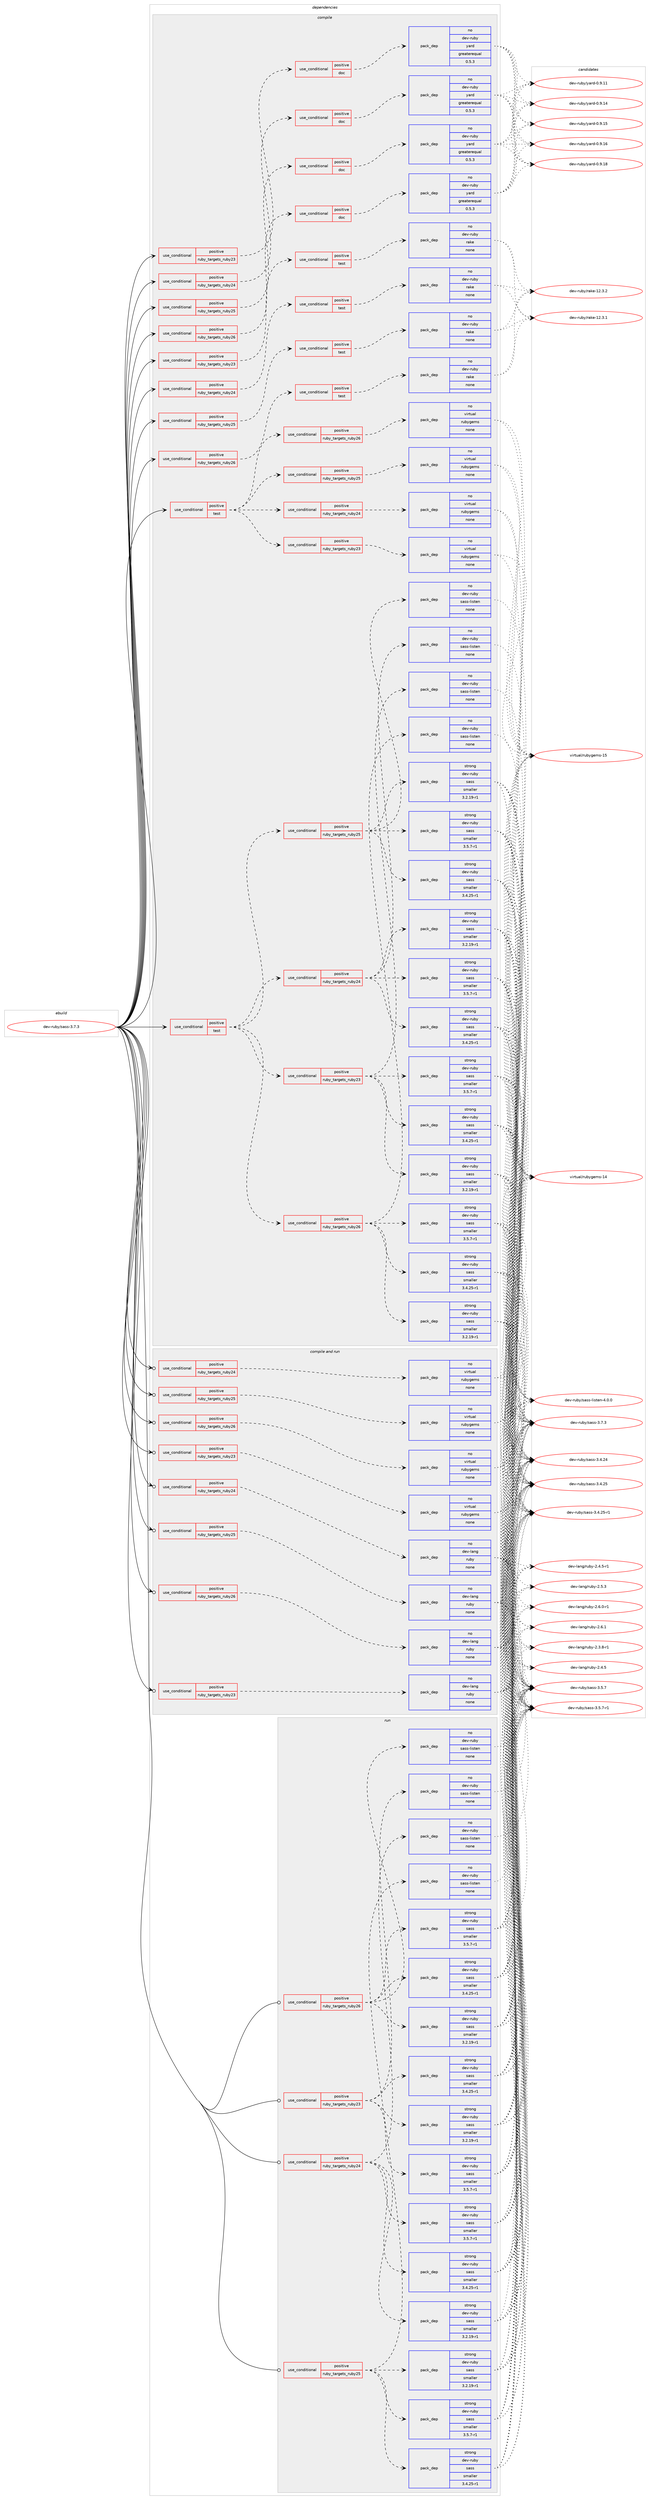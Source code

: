 digraph prolog {

# *************
# Graph options
# *************

newrank=true;
concentrate=true;
compound=true;
graph [rankdir=LR,fontname=Helvetica,fontsize=10,ranksep=1.5];#, ranksep=2.5, nodesep=0.2];
edge  [arrowhead=vee];
node  [fontname=Helvetica,fontsize=10];

# **********
# The ebuild
# **********

subgraph cluster_leftcol {
color=gray;
rank=same;
label=<<i>ebuild</i>>;
id [label="dev-ruby/sass-3.7.3", color=red, width=4, href="../dev-ruby/sass-3.7.3.svg"];
}

# ****************
# The dependencies
# ****************

subgraph cluster_midcol {
color=gray;
label=<<i>dependencies</i>>;
subgraph cluster_compile {
fillcolor="#eeeeee";
style=filled;
label=<<i>compile</i>>;
subgraph cond417292 {
dependency1527656 [label=<<TABLE BORDER="0" CELLBORDER="1" CELLSPACING="0" CELLPADDING="4"><TR><TD ROWSPAN="3" CELLPADDING="10">use_conditional</TD></TR><TR><TD>positive</TD></TR><TR><TD>ruby_targets_ruby23</TD></TR></TABLE>>, shape=none, color=red];
subgraph cond417293 {
dependency1527657 [label=<<TABLE BORDER="0" CELLBORDER="1" CELLSPACING="0" CELLPADDING="4"><TR><TD ROWSPAN="3" CELLPADDING="10">use_conditional</TD></TR><TR><TD>positive</TD></TR><TR><TD>doc</TD></TR></TABLE>>, shape=none, color=red];
subgraph pack1086858 {
dependency1527658 [label=<<TABLE BORDER="0" CELLBORDER="1" CELLSPACING="0" CELLPADDING="4" WIDTH="220"><TR><TD ROWSPAN="6" CELLPADDING="30">pack_dep</TD></TR><TR><TD WIDTH="110">no</TD></TR><TR><TD>dev-ruby</TD></TR><TR><TD>yard</TD></TR><TR><TD>greaterequal</TD></TR><TR><TD>0.5.3</TD></TR></TABLE>>, shape=none, color=blue];
}
dependency1527657:e -> dependency1527658:w [weight=20,style="dashed",arrowhead="vee"];
}
dependency1527656:e -> dependency1527657:w [weight=20,style="dashed",arrowhead="vee"];
}
id:e -> dependency1527656:w [weight=20,style="solid",arrowhead="vee"];
subgraph cond417294 {
dependency1527659 [label=<<TABLE BORDER="0" CELLBORDER="1" CELLSPACING="0" CELLPADDING="4"><TR><TD ROWSPAN="3" CELLPADDING="10">use_conditional</TD></TR><TR><TD>positive</TD></TR><TR><TD>ruby_targets_ruby23</TD></TR></TABLE>>, shape=none, color=red];
subgraph cond417295 {
dependency1527660 [label=<<TABLE BORDER="0" CELLBORDER="1" CELLSPACING="0" CELLPADDING="4"><TR><TD ROWSPAN="3" CELLPADDING="10">use_conditional</TD></TR><TR><TD>positive</TD></TR><TR><TD>test</TD></TR></TABLE>>, shape=none, color=red];
subgraph pack1086859 {
dependency1527661 [label=<<TABLE BORDER="0" CELLBORDER="1" CELLSPACING="0" CELLPADDING="4" WIDTH="220"><TR><TD ROWSPAN="6" CELLPADDING="30">pack_dep</TD></TR><TR><TD WIDTH="110">no</TD></TR><TR><TD>dev-ruby</TD></TR><TR><TD>rake</TD></TR><TR><TD>none</TD></TR><TR><TD></TD></TR></TABLE>>, shape=none, color=blue];
}
dependency1527660:e -> dependency1527661:w [weight=20,style="dashed",arrowhead="vee"];
}
dependency1527659:e -> dependency1527660:w [weight=20,style="dashed",arrowhead="vee"];
}
id:e -> dependency1527659:w [weight=20,style="solid",arrowhead="vee"];
subgraph cond417296 {
dependency1527662 [label=<<TABLE BORDER="0" CELLBORDER="1" CELLSPACING="0" CELLPADDING="4"><TR><TD ROWSPAN="3" CELLPADDING="10">use_conditional</TD></TR><TR><TD>positive</TD></TR><TR><TD>ruby_targets_ruby24</TD></TR></TABLE>>, shape=none, color=red];
subgraph cond417297 {
dependency1527663 [label=<<TABLE BORDER="0" CELLBORDER="1" CELLSPACING="0" CELLPADDING="4"><TR><TD ROWSPAN="3" CELLPADDING="10">use_conditional</TD></TR><TR><TD>positive</TD></TR><TR><TD>doc</TD></TR></TABLE>>, shape=none, color=red];
subgraph pack1086860 {
dependency1527664 [label=<<TABLE BORDER="0" CELLBORDER="1" CELLSPACING="0" CELLPADDING="4" WIDTH="220"><TR><TD ROWSPAN="6" CELLPADDING="30">pack_dep</TD></TR><TR><TD WIDTH="110">no</TD></TR><TR><TD>dev-ruby</TD></TR><TR><TD>yard</TD></TR><TR><TD>greaterequal</TD></TR><TR><TD>0.5.3</TD></TR></TABLE>>, shape=none, color=blue];
}
dependency1527663:e -> dependency1527664:w [weight=20,style="dashed",arrowhead="vee"];
}
dependency1527662:e -> dependency1527663:w [weight=20,style="dashed",arrowhead="vee"];
}
id:e -> dependency1527662:w [weight=20,style="solid",arrowhead="vee"];
subgraph cond417298 {
dependency1527665 [label=<<TABLE BORDER="0" CELLBORDER="1" CELLSPACING="0" CELLPADDING="4"><TR><TD ROWSPAN="3" CELLPADDING="10">use_conditional</TD></TR><TR><TD>positive</TD></TR><TR><TD>ruby_targets_ruby24</TD></TR></TABLE>>, shape=none, color=red];
subgraph cond417299 {
dependency1527666 [label=<<TABLE BORDER="0" CELLBORDER="1" CELLSPACING="0" CELLPADDING="4"><TR><TD ROWSPAN="3" CELLPADDING="10">use_conditional</TD></TR><TR><TD>positive</TD></TR><TR><TD>test</TD></TR></TABLE>>, shape=none, color=red];
subgraph pack1086861 {
dependency1527667 [label=<<TABLE BORDER="0" CELLBORDER="1" CELLSPACING="0" CELLPADDING="4" WIDTH="220"><TR><TD ROWSPAN="6" CELLPADDING="30">pack_dep</TD></TR><TR><TD WIDTH="110">no</TD></TR><TR><TD>dev-ruby</TD></TR><TR><TD>rake</TD></TR><TR><TD>none</TD></TR><TR><TD></TD></TR></TABLE>>, shape=none, color=blue];
}
dependency1527666:e -> dependency1527667:w [weight=20,style="dashed",arrowhead="vee"];
}
dependency1527665:e -> dependency1527666:w [weight=20,style="dashed",arrowhead="vee"];
}
id:e -> dependency1527665:w [weight=20,style="solid",arrowhead="vee"];
subgraph cond417300 {
dependency1527668 [label=<<TABLE BORDER="0" CELLBORDER="1" CELLSPACING="0" CELLPADDING="4"><TR><TD ROWSPAN="3" CELLPADDING="10">use_conditional</TD></TR><TR><TD>positive</TD></TR><TR><TD>ruby_targets_ruby25</TD></TR></TABLE>>, shape=none, color=red];
subgraph cond417301 {
dependency1527669 [label=<<TABLE BORDER="0" CELLBORDER="1" CELLSPACING="0" CELLPADDING="4"><TR><TD ROWSPAN="3" CELLPADDING="10">use_conditional</TD></TR><TR><TD>positive</TD></TR><TR><TD>doc</TD></TR></TABLE>>, shape=none, color=red];
subgraph pack1086862 {
dependency1527670 [label=<<TABLE BORDER="0" CELLBORDER="1" CELLSPACING="0" CELLPADDING="4" WIDTH="220"><TR><TD ROWSPAN="6" CELLPADDING="30">pack_dep</TD></TR><TR><TD WIDTH="110">no</TD></TR><TR><TD>dev-ruby</TD></TR><TR><TD>yard</TD></TR><TR><TD>greaterequal</TD></TR><TR><TD>0.5.3</TD></TR></TABLE>>, shape=none, color=blue];
}
dependency1527669:e -> dependency1527670:w [weight=20,style="dashed",arrowhead="vee"];
}
dependency1527668:e -> dependency1527669:w [weight=20,style="dashed",arrowhead="vee"];
}
id:e -> dependency1527668:w [weight=20,style="solid",arrowhead="vee"];
subgraph cond417302 {
dependency1527671 [label=<<TABLE BORDER="0" CELLBORDER="1" CELLSPACING="0" CELLPADDING="4"><TR><TD ROWSPAN="3" CELLPADDING="10">use_conditional</TD></TR><TR><TD>positive</TD></TR><TR><TD>ruby_targets_ruby25</TD></TR></TABLE>>, shape=none, color=red];
subgraph cond417303 {
dependency1527672 [label=<<TABLE BORDER="0" CELLBORDER="1" CELLSPACING="0" CELLPADDING="4"><TR><TD ROWSPAN="3" CELLPADDING="10">use_conditional</TD></TR><TR><TD>positive</TD></TR><TR><TD>test</TD></TR></TABLE>>, shape=none, color=red];
subgraph pack1086863 {
dependency1527673 [label=<<TABLE BORDER="0" CELLBORDER="1" CELLSPACING="0" CELLPADDING="4" WIDTH="220"><TR><TD ROWSPAN="6" CELLPADDING="30">pack_dep</TD></TR><TR><TD WIDTH="110">no</TD></TR><TR><TD>dev-ruby</TD></TR><TR><TD>rake</TD></TR><TR><TD>none</TD></TR><TR><TD></TD></TR></TABLE>>, shape=none, color=blue];
}
dependency1527672:e -> dependency1527673:w [weight=20,style="dashed",arrowhead="vee"];
}
dependency1527671:e -> dependency1527672:w [weight=20,style="dashed",arrowhead="vee"];
}
id:e -> dependency1527671:w [weight=20,style="solid",arrowhead="vee"];
subgraph cond417304 {
dependency1527674 [label=<<TABLE BORDER="0" CELLBORDER="1" CELLSPACING="0" CELLPADDING="4"><TR><TD ROWSPAN="3" CELLPADDING="10">use_conditional</TD></TR><TR><TD>positive</TD></TR><TR><TD>ruby_targets_ruby26</TD></TR></TABLE>>, shape=none, color=red];
subgraph cond417305 {
dependency1527675 [label=<<TABLE BORDER="0" CELLBORDER="1" CELLSPACING="0" CELLPADDING="4"><TR><TD ROWSPAN="3" CELLPADDING="10">use_conditional</TD></TR><TR><TD>positive</TD></TR><TR><TD>doc</TD></TR></TABLE>>, shape=none, color=red];
subgraph pack1086864 {
dependency1527676 [label=<<TABLE BORDER="0" CELLBORDER="1" CELLSPACING="0" CELLPADDING="4" WIDTH="220"><TR><TD ROWSPAN="6" CELLPADDING="30">pack_dep</TD></TR><TR><TD WIDTH="110">no</TD></TR><TR><TD>dev-ruby</TD></TR><TR><TD>yard</TD></TR><TR><TD>greaterequal</TD></TR><TR><TD>0.5.3</TD></TR></TABLE>>, shape=none, color=blue];
}
dependency1527675:e -> dependency1527676:w [weight=20,style="dashed",arrowhead="vee"];
}
dependency1527674:e -> dependency1527675:w [weight=20,style="dashed",arrowhead="vee"];
}
id:e -> dependency1527674:w [weight=20,style="solid",arrowhead="vee"];
subgraph cond417306 {
dependency1527677 [label=<<TABLE BORDER="0" CELLBORDER="1" CELLSPACING="0" CELLPADDING="4"><TR><TD ROWSPAN="3" CELLPADDING="10">use_conditional</TD></TR><TR><TD>positive</TD></TR><TR><TD>ruby_targets_ruby26</TD></TR></TABLE>>, shape=none, color=red];
subgraph cond417307 {
dependency1527678 [label=<<TABLE BORDER="0" CELLBORDER="1" CELLSPACING="0" CELLPADDING="4"><TR><TD ROWSPAN="3" CELLPADDING="10">use_conditional</TD></TR><TR><TD>positive</TD></TR><TR><TD>test</TD></TR></TABLE>>, shape=none, color=red];
subgraph pack1086865 {
dependency1527679 [label=<<TABLE BORDER="0" CELLBORDER="1" CELLSPACING="0" CELLPADDING="4" WIDTH="220"><TR><TD ROWSPAN="6" CELLPADDING="30">pack_dep</TD></TR><TR><TD WIDTH="110">no</TD></TR><TR><TD>dev-ruby</TD></TR><TR><TD>rake</TD></TR><TR><TD>none</TD></TR><TR><TD></TD></TR></TABLE>>, shape=none, color=blue];
}
dependency1527678:e -> dependency1527679:w [weight=20,style="dashed",arrowhead="vee"];
}
dependency1527677:e -> dependency1527678:w [weight=20,style="dashed",arrowhead="vee"];
}
id:e -> dependency1527677:w [weight=20,style="solid",arrowhead="vee"];
subgraph cond417308 {
dependency1527680 [label=<<TABLE BORDER="0" CELLBORDER="1" CELLSPACING="0" CELLPADDING="4"><TR><TD ROWSPAN="3" CELLPADDING="10">use_conditional</TD></TR><TR><TD>positive</TD></TR><TR><TD>test</TD></TR></TABLE>>, shape=none, color=red];
subgraph cond417309 {
dependency1527681 [label=<<TABLE BORDER="0" CELLBORDER="1" CELLSPACING="0" CELLPADDING="4"><TR><TD ROWSPAN="3" CELLPADDING="10">use_conditional</TD></TR><TR><TD>positive</TD></TR><TR><TD>ruby_targets_ruby23</TD></TR></TABLE>>, shape=none, color=red];
subgraph pack1086866 {
dependency1527682 [label=<<TABLE BORDER="0" CELLBORDER="1" CELLSPACING="0" CELLPADDING="4" WIDTH="220"><TR><TD ROWSPAN="6" CELLPADDING="30">pack_dep</TD></TR><TR><TD WIDTH="110">no</TD></TR><TR><TD>virtual</TD></TR><TR><TD>rubygems</TD></TR><TR><TD>none</TD></TR><TR><TD></TD></TR></TABLE>>, shape=none, color=blue];
}
dependency1527681:e -> dependency1527682:w [weight=20,style="dashed",arrowhead="vee"];
}
dependency1527680:e -> dependency1527681:w [weight=20,style="dashed",arrowhead="vee"];
subgraph cond417310 {
dependency1527683 [label=<<TABLE BORDER="0" CELLBORDER="1" CELLSPACING="0" CELLPADDING="4"><TR><TD ROWSPAN="3" CELLPADDING="10">use_conditional</TD></TR><TR><TD>positive</TD></TR><TR><TD>ruby_targets_ruby24</TD></TR></TABLE>>, shape=none, color=red];
subgraph pack1086867 {
dependency1527684 [label=<<TABLE BORDER="0" CELLBORDER="1" CELLSPACING="0" CELLPADDING="4" WIDTH="220"><TR><TD ROWSPAN="6" CELLPADDING="30">pack_dep</TD></TR><TR><TD WIDTH="110">no</TD></TR><TR><TD>virtual</TD></TR><TR><TD>rubygems</TD></TR><TR><TD>none</TD></TR><TR><TD></TD></TR></TABLE>>, shape=none, color=blue];
}
dependency1527683:e -> dependency1527684:w [weight=20,style="dashed",arrowhead="vee"];
}
dependency1527680:e -> dependency1527683:w [weight=20,style="dashed",arrowhead="vee"];
subgraph cond417311 {
dependency1527685 [label=<<TABLE BORDER="0" CELLBORDER="1" CELLSPACING="0" CELLPADDING="4"><TR><TD ROWSPAN="3" CELLPADDING="10">use_conditional</TD></TR><TR><TD>positive</TD></TR><TR><TD>ruby_targets_ruby25</TD></TR></TABLE>>, shape=none, color=red];
subgraph pack1086868 {
dependency1527686 [label=<<TABLE BORDER="0" CELLBORDER="1" CELLSPACING="0" CELLPADDING="4" WIDTH="220"><TR><TD ROWSPAN="6" CELLPADDING="30">pack_dep</TD></TR><TR><TD WIDTH="110">no</TD></TR><TR><TD>virtual</TD></TR><TR><TD>rubygems</TD></TR><TR><TD>none</TD></TR><TR><TD></TD></TR></TABLE>>, shape=none, color=blue];
}
dependency1527685:e -> dependency1527686:w [weight=20,style="dashed",arrowhead="vee"];
}
dependency1527680:e -> dependency1527685:w [weight=20,style="dashed",arrowhead="vee"];
subgraph cond417312 {
dependency1527687 [label=<<TABLE BORDER="0" CELLBORDER="1" CELLSPACING="0" CELLPADDING="4"><TR><TD ROWSPAN="3" CELLPADDING="10">use_conditional</TD></TR><TR><TD>positive</TD></TR><TR><TD>ruby_targets_ruby26</TD></TR></TABLE>>, shape=none, color=red];
subgraph pack1086869 {
dependency1527688 [label=<<TABLE BORDER="0" CELLBORDER="1" CELLSPACING="0" CELLPADDING="4" WIDTH="220"><TR><TD ROWSPAN="6" CELLPADDING="30">pack_dep</TD></TR><TR><TD WIDTH="110">no</TD></TR><TR><TD>virtual</TD></TR><TR><TD>rubygems</TD></TR><TR><TD>none</TD></TR><TR><TD></TD></TR></TABLE>>, shape=none, color=blue];
}
dependency1527687:e -> dependency1527688:w [weight=20,style="dashed",arrowhead="vee"];
}
dependency1527680:e -> dependency1527687:w [weight=20,style="dashed",arrowhead="vee"];
}
id:e -> dependency1527680:w [weight=20,style="solid",arrowhead="vee"];
subgraph cond417313 {
dependency1527689 [label=<<TABLE BORDER="0" CELLBORDER="1" CELLSPACING="0" CELLPADDING="4"><TR><TD ROWSPAN="3" CELLPADDING="10">use_conditional</TD></TR><TR><TD>positive</TD></TR><TR><TD>test</TD></TR></TABLE>>, shape=none, color=red];
subgraph cond417314 {
dependency1527690 [label=<<TABLE BORDER="0" CELLBORDER="1" CELLSPACING="0" CELLPADDING="4"><TR><TD ROWSPAN="3" CELLPADDING="10">use_conditional</TD></TR><TR><TD>positive</TD></TR><TR><TD>ruby_targets_ruby23</TD></TR></TABLE>>, shape=none, color=red];
subgraph pack1086870 {
dependency1527691 [label=<<TABLE BORDER="0" CELLBORDER="1" CELLSPACING="0" CELLPADDING="4" WIDTH="220"><TR><TD ROWSPAN="6" CELLPADDING="30">pack_dep</TD></TR><TR><TD WIDTH="110">strong</TD></TR><TR><TD>dev-ruby</TD></TR><TR><TD>sass</TD></TR><TR><TD>smaller</TD></TR><TR><TD>3.2.19-r1</TD></TR></TABLE>>, shape=none, color=blue];
}
dependency1527690:e -> dependency1527691:w [weight=20,style="dashed",arrowhead="vee"];
subgraph pack1086871 {
dependency1527692 [label=<<TABLE BORDER="0" CELLBORDER="1" CELLSPACING="0" CELLPADDING="4" WIDTH="220"><TR><TD ROWSPAN="6" CELLPADDING="30">pack_dep</TD></TR><TR><TD WIDTH="110">strong</TD></TR><TR><TD>dev-ruby</TD></TR><TR><TD>sass</TD></TR><TR><TD>smaller</TD></TR><TR><TD>3.4.25-r1</TD></TR></TABLE>>, shape=none, color=blue];
}
dependency1527690:e -> dependency1527692:w [weight=20,style="dashed",arrowhead="vee"];
subgraph pack1086872 {
dependency1527693 [label=<<TABLE BORDER="0" CELLBORDER="1" CELLSPACING="0" CELLPADDING="4" WIDTH="220"><TR><TD ROWSPAN="6" CELLPADDING="30">pack_dep</TD></TR><TR><TD WIDTH="110">strong</TD></TR><TR><TD>dev-ruby</TD></TR><TR><TD>sass</TD></TR><TR><TD>smaller</TD></TR><TR><TD>3.5.7-r1</TD></TR></TABLE>>, shape=none, color=blue];
}
dependency1527690:e -> dependency1527693:w [weight=20,style="dashed",arrowhead="vee"];
subgraph pack1086873 {
dependency1527694 [label=<<TABLE BORDER="0" CELLBORDER="1" CELLSPACING="0" CELLPADDING="4" WIDTH="220"><TR><TD ROWSPAN="6" CELLPADDING="30">pack_dep</TD></TR><TR><TD WIDTH="110">no</TD></TR><TR><TD>dev-ruby</TD></TR><TR><TD>sass-listen</TD></TR><TR><TD>none</TD></TR><TR><TD></TD></TR></TABLE>>, shape=none, color=blue];
}
dependency1527690:e -> dependency1527694:w [weight=20,style="dashed",arrowhead="vee"];
}
dependency1527689:e -> dependency1527690:w [weight=20,style="dashed",arrowhead="vee"];
subgraph cond417315 {
dependency1527695 [label=<<TABLE BORDER="0" CELLBORDER="1" CELLSPACING="0" CELLPADDING="4"><TR><TD ROWSPAN="3" CELLPADDING="10">use_conditional</TD></TR><TR><TD>positive</TD></TR><TR><TD>ruby_targets_ruby24</TD></TR></TABLE>>, shape=none, color=red];
subgraph pack1086874 {
dependency1527696 [label=<<TABLE BORDER="0" CELLBORDER="1" CELLSPACING="0" CELLPADDING="4" WIDTH="220"><TR><TD ROWSPAN="6" CELLPADDING="30">pack_dep</TD></TR><TR><TD WIDTH="110">strong</TD></TR><TR><TD>dev-ruby</TD></TR><TR><TD>sass</TD></TR><TR><TD>smaller</TD></TR><TR><TD>3.2.19-r1</TD></TR></TABLE>>, shape=none, color=blue];
}
dependency1527695:e -> dependency1527696:w [weight=20,style="dashed",arrowhead="vee"];
subgraph pack1086875 {
dependency1527697 [label=<<TABLE BORDER="0" CELLBORDER="1" CELLSPACING="0" CELLPADDING="4" WIDTH="220"><TR><TD ROWSPAN="6" CELLPADDING="30">pack_dep</TD></TR><TR><TD WIDTH="110">strong</TD></TR><TR><TD>dev-ruby</TD></TR><TR><TD>sass</TD></TR><TR><TD>smaller</TD></TR><TR><TD>3.4.25-r1</TD></TR></TABLE>>, shape=none, color=blue];
}
dependency1527695:e -> dependency1527697:w [weight=20,style="dashed",arrowhead="vee"];
subgraph pack1086876 {
dependency1527698 [label=<<TABLE BORDER="0" CELLBORDER="1" CELLSPACING="0" CELLPADDING="4" WIDTH="220"><TR><TD ROWSPAN="6" CELLPADDING="30">pack_dep</TD></TR><TR><TD WIDTH="110">strong</TD></TR><TR><TD>dev-ruby</TD></TR><TR><TD>sass</TD></TR><TR><TD>smaller</TD></TR><TR><TD>3.5.7-r1</TD></TR></TABLE>>, shape=none, color=blue];
}
dependency1527695:e -> dependency1527698:w [weight=20,style="dashed",arrowhead="vee"];
subgraph pack1086877 {
dependency1527699 [label=<<TABLE BORDER="0" CELLBORDER="1" CELLSPACING="0" CELLPADDING="4" WIDTH="220"><TR><TD ROWSPAN="6" CELLPADDING="30">pack_dep</TD></TR><TR><TD WIDTH="110">no</TD></TR><TR><TD>dev-ruby</TD></TR><TR><TD>sass-listen</TD></TR><TR><TD>none</TD></TR><TR><TD></TD></TR></TABLE>>, shape=none, color=blue];
}
dependency1527695:e -> dependency1527699:w [weight=20,style="dashed",arrowhead="vee"];
}
dependency1527689:e -> dependency1527695:w [weight=20,style="dashed",arrowhead="vee"];
subgraph cond417316 {
dependency1527700 [label=<<TABLE BORDER="0" CELLBORDER="1" CELLSPACING="0" CELLPADDING="4"><TR><TD ROWSPAN="3" CELLPADDING="10">use_conditional</TD></TR><TR><TD>positive</TD></TR><TR><TD>ruby_targets_ruby25</TD></TR></TABLE>>, shape=none, color=red];
subgraph pack1086878 {
dependency1527701 [label=<<TABLE BORDER="0" CELLBORDER="1" CELLSPACING="0" CELLPADDING="4" WIDTH="220"><TR><TD ROWSPAN="6" CELLPADDING="30">pack_dep</TD></TR><TR><TD WIDTH="110">strong</TD></TR><TR><TD>dev-ruby</TD></TR><TR><TD>sass</TD></TR><TR><TD>smaller</TD></TR><TR><TD>3.2.19-r1</TD></TR></TABLE>>, shape=none, color=blue];
}
dependency1527700:e -> dependency1527701:w [weight=20,style="dashed",arrowhead="vee"];
subgraph pack1086879 {
dependency1527702 [label=<<TABLE BORDER="0" CELLBORDER="1" CELLSPACING="0" CELLPADDING="4" WIDTH="220"><TR><TD ROWSPAN="6" CELLPADDING="30">pack_dep</TD></TR><TR><TD WIDTH="110">strong</TD></TR><TR><TD>dev-ruby</TD></TR><TR><TD>sass</TD></TR><TR><TD>smaller</TD></TR><TR><TD>3.4.25-r1</TD></TR></TABLE>>, shape=none, color=blue];
}
dependency1527700:e -> dependency1527702:w [weight=20,style="dashed",arrowhead="vee"];
subgraph pack1086880 {
dependency1527703 [label=<<TABLE BORDER="0" CELLBORDER="1" CELLSPACING="0" CELLPADDING="4" WIDTH="220"><TR><TD ROWSPAN="6" CELLPADDING="30">pack_dep</TD></TR><TR><TD WIDTH="110">strong</TD></TR><TR><TD>dev-ruby</TD></TR><TR><TD>sass</TD></TR><TR><TD>smaller</TD></TR><TR><TD>3.5.7-r1</TD></TR></TABLE>>, shape=none, color=blue];
}
dependency1527700:e -> dependency1527703:w [weight=20,style="dashed",arrowhead="vee"];
subgraph pack1086881 {
dependency1527704 [label=<<TABLE BORDER="0" CELLBORDER="1" CELLSPACING="0" CELLPADDING="4" WIDTH="220"><TR><TD ROWSPAN="6" CELLPADDING="30">pack_dep</TD></TR><TR><TD WIDTH="110">no</TD></TR><TR><TD>dev-ruby</TD></TR><TR><TD>sass-listen</TD></TR><TR><TD>none</TD></TR><TR><TD></TD></TR></TABLE>>, shape=none, color=blue];
}
dependency1527700:e -> dependency1527704:w [weight=20,style="dashed",arrowhead="vee"];
}
dependency1527689:e -> dependency1527700:w [weight=20,style="dashed",arrowhead="vee"];
subgraph cond417317 {
dependency1527705 [label=<<TABLE BORDER="0" CELLBORDER="1" CELLSPACING="0" CELLPADDING="4"><TR><TD ROWSPAN="3" CELLPADDING="10">use_conditional</TD></TR><TR><TD>positive</TD></TR><TR><TD>ruby_targets_ruby26</TD></TR></TABLE>>, shape=none, color=red];
subgraph pack1086882 {
dependency1527706 [label=<<TABLE BORDER="0" CELLBORDER="1" CELLSPACING="0" CELLPADDING="4" WIDTH="220"><TR><TD ROWSPAN="6" CELLPADDING="30">pack_dep</TD></TR><TR><TD WIDTH="110">strong</TD></TR><TR><TD>dev-ruby</TD></TR><TR><TD>sass</TD></TR><TR><TD>smaller</TD></TR><TR><TD>3.2.19-r1</TD></TR></TABLE>>, shape=none, color=blue];
}
dependency1527705:e -> dependency1527706:w [weight=20,style="dashed",arrowhead="vee"];
subgraph pack1086883 {
dependency1527707 [label=<<TABLE BORDER="0" CELLBORDER="1" CELLSPACING="0" CELLPADDING="4" WIDTH="220"><TR><TD ROWSPAN="6" CELLPADDING="30">pack_dep</TD></TR><TR><TD WIDTH="110">strong</TD></TR><TR><TD>dev-ruby</TD></TR><TR><TD>sass</TD></TR><TR><TD>smaller</TD></TR><TR><TD>3.4.25-r1</TD></TR></TABLE>>, shape=none, color=blue];
}
dependency1527705:e -> dependency1527707:w [weight=20,style="dashed",arrowhead="vee"];
subgraph pack1086884 {
dependency1527708 [label=<<TABLE BORDER="0" CELLBORDER="1" CELLSPACING="0" CELLPADDING="4" WIDTH="220"><TR><TD ROWSPAN="6" CELLPADDING="30">pack_dep</TD></TR><TR><TD WIDTH="110">strong</TD></TR><TR><TD>dev-ruby</TD></TR><TR><TD>sass</TD></TR><TR><TD>smaller</TD></TR><TR><TD>3.5.7-r1</TD></TR></TABLE>>, shape=none, color=blue];
}
dependency1527705:e -> dependency1527708:w [weight=20,style="dashed",arrowhead="vee"];
subgraph pack1086885 {
dependency1527709 [label=<<TABLE BORDER="0" CELLBORDER="1" CELLSPACING="0" CELLPADDING="4" WIDTH="220"><TR><TD ROWSPAN="6" CELLPADDING="30">pack_dep</TD></TR><TR><TD WIDTH="110">no</TD></TR><TR><TD>dev-ruby</TD></TR><TR><TD>sass-listen</TD></TR><TR><TD>none</TD></TR><TR><TD></TD></TR></TABLE>>, shape=none, color=blue];
}
dependency1527705:e -> dependency1527709:w [weight=20,style="dashed",arrowhead="vee"];
}
dependency1527689:e -> dependency1527705:w [weight=20,style="dashed",arrowhead="vee"];
}
id:e -> dependency1527689:w [weight=20,style="solid",arrowhead="vee"];
}
subgraph cluster_compileandrun {
fillcolor="#eeeeee";
style=filled;
label=<<i>compile and run</i>>;
subgraph cond417318 {
dependency1527710 [label=<<TABLE BORDER="0" CELLBORDER="1" CELLSPACING="0" CELLPADDING="4"><TR><TD ROWSPAN="3" CELLPADDING="10">use_conditional</TD></TR><TR><TD>positive</TD></TR><TR><TD>ruby_targets_ruby23</TD></TR></TABLE>>, shape=none, color=red];
subgraph pack1086886 {
dependency1527711 [label=<<TABLE BORDER="0" CELLBORDER="1" CELLSPACING="0" CELLPADDING="4" WIDTH="220"><TR><TD ROWSPAN="6" CELLPADDING="30">pack_dep</TD></TR><TR><TD WIDTH="110">no</TD></TR><TR><TD>dev-lang</TD></TR><TR><TD>ruby</TD></TR><TR><TD>none</TD></TR><TR><TD></TD></TR></TABLE>>, shape=none, color=blue];
}
dependency1527710:e -> dependency1527711:w [weight=20,style="dashed",arrowhead="vee"];
}
id:e -> dependency1527710:w [weight=20,style="solid",arrowhead="odotvee"];
subgraph cond417319 {
dependency1527712 [label=<<TABLE BORDER="0" CELLBORDER="1" CELLSPACING="0" CELLPADDING="4"><TR><TD ROWSPAN="3" CELLPADDING="10">use_conditional</TD></TR><TR><TD>positive</TD></TR><TR><TD>ruby_targets_ruby23</TD></TR></TABLE>>, shape=none, color=red];
subgraph pack1086887 {
dependency1527713 [label=<<TABLE BORDER="0" CELLBORDER="1" CELLSPACING="0" CELLPADDING="4" WIDTH="220"><TR><TD ROWSPAN="6" CELLPADDING="30">pack_dep</TD></TR><TR><TD WIDTH="110">no</TD></TR><TR><TD>virtual</TD></TR><TR><TD>rubygems</TD></TR><TR><TD>none</TD></TR><TR><TD></TD></TR></TABLE>>, shape=none, color=blue];
}
dependency1527712:e -> dependency1527713:w [weight=20,style="dashed",arrowhead="vee"];
}
id:e -> dependency1527712:w [weight=20,style="solid",arrowhead="odotvee"];
subgraph cond417320 {
dependency1527714 [label=<<TABLE BORDER="0" CELLBORDER="1" CELLSPACING="0" CELLPADDING="4"><TR><TD ROWSPAN="3" CELLPADDING="10">use_conditional</TD></TR><TR><TD>positive</TD></TR><TR><TD>ruby_targets_ruby24</TD></TR></TABLE>>, shape=none, color=red];
subgraph pack1086888 {
dependency1527715 [label=<<TABLE BORDER="0" CELLBORDER="1" CELLSPACING="0" CELLPADDING="4" WIDTH="220"><TR><TD ROWSPAN="6" CELLPADDING="30">pack_dep</TD></TR><TR><TD WIDTH="110">no</TD></TR><TR><TD>dev-lang</TD></TR><TR><TD>ruby</TD></TR><TR><TD>none</TD></TR><TR><TD></TD></TR></TABLE>>, shape=none, color=blue];
}
dependency1527714:e -> dependency1527715:w [weight=20,style="dashed",arrowhead="vee"];
}
id:e -> dependency1527714:w [weight=20,style="solid",arrowhead="odotvee"];
subgraph cond417321 {
dependency1527716 [label=<<TABLE BORDER="0" CELLBORDER="1" CELLSPACING="0" CELLPADDING="4"><TR><TD ROWSPAN="3" CELLPADDING="10">use_conditional</TD></TR><TR><TD>positive</TD></TR><TR><TD>ruby_targets_ruby24</TD></TR></TABLE>>, shape=none, color=red];
subgraph pack1086889 {
dependency1527717 [label=<<TABLE BORDER="0" CELLBORDER="1" CELLSPACING="0" CELLPADDING="4" WIDTH="220"><TR><TD ROWSPAN="6" CELLPADDING="30">pack_dep</TD></TR><TR><TD WIDTH="110">no</TD></TR><TR><TD>virtual</TD></TR><TR><TD>rubygems</TD></TR><TR><TD>none</TD></TR><TR><TD></TD></TR></TABLE>>, shape=none, color=blue];
}
dependency1527716:e -> dependency1527717:w [weight=20,style="dashed",arrowhead="vee"];
}
id:e -> dependency1527716:w [weight=20,style="solid",arrowhead="odotvee"];
subgraph cond417322 {
dependency1527718 [label=<<TABLE BORDER="0" CELLBORDER="1" CELLSPACING="0" CELLPADDING="4"><TR><TD ROWSPAN="3" CELLPADDING="10">use_conditional</TD></TR><TR><TD>positive</TD></TR><TR><TD>ruby_targets_ruby25</TD></TR></TABLE>>, shape=none, color=red];
subgraph pack1086890 {
dependency1527719 [label=<<TABLE BORDER="0" CELLBORDER="1" CELLSPACING="0" CELLPADDING="4" WIDTH="220"><TR><TD ROWSPAN="6" CELLPADDING="30">pack_dep</TD></TR><TR><TD WIDTH="110">no</TD></TR><TR><TD>dev-lang</TD></TR><TR><TD>ruby</TD></TR><TR><TD>none</TD></TR><TR><TD></TD></TR></TABLE>>, shape=none, color=blue];
}
dependency1527718:e -> dependency1527719:w [weight=20,style="dashed",arrowhead="vee"];
}
id:e -> dependency1527718:w [weight=20,style="solid",arrowhead="odotvee"];
subgraph cond417323 {
dependency1527720 [label=<<TABLE BORDER="0" CELLBORDER="1" CELLSPACING="0" CELLPADDING="4"><TR><TD ROWSPAN="3" CELLPADDING="10">use_conditional</TD></TR><TR><TD>positive</TD></TR><TR><TD>ruby_targets_ruby25</TD></TR></TABLE>>, shape=none, color=red];
subgraph pack1086891 {
dependency1527721 [label=<<TABLE BORDER="0" CELLBORDER="1" CELLSPACING="0" CELLPADDING="4" WIDTH="220"><TR><TD ROWSPAN="6" CELLPADDING="30">pack_dep</TD></TR><TR><TD WIDTH="110">no</TD></TR><TR><TD>virtual</TD></TR><TR><TD>rubygems</TD></TR><TR><TD>none</TD></TR><TR><TD></TD></TR></TABLE>>, shape=none, color=blue];
}
dependency1527720:e -> dependency1527721:w [weight=20,style="dashed",arrowhead="vee"];
}
id:e -> dependency1527720:w [weight=20,style="solid",arrowhead="odotvee"];
subgraph cond417324 {
dependency1527722 [label=<<TABLE BORDER="0" CELLBORDER="1" CELLSPACING="0" CELLPADDING="4"><TR><TD ROWSPAN="3" CELLPADDING="10">use_conditional</TD></TR><TR><TD>positive</TD></TR><TR><TD>ruby_targets_ruby26</TD></TR></TABLE>>, shape=none, color=red];
subgraph pack1086892 {
dependency1527723 [label=<<TABLE BORDER="0" CELLBORDER="1" CELLSPACING="0" CELLPADDING="4" WIDTH="220"><TR><TD ROWSPAN="6" CELLPADDING="30">pack_dep</TD></TR><TR><TD WIDTH="110">no</TD></TR><TR><TD>dev-lang</TD></TR><TR><TD>ruby</TD></TR><TR><TD>none</TD></TR><TR><TD></TD></TR></TABLE>>, shape=none, color=blue];
}
dependency1527722:e -> dependency1527723:w [weight=20,style="dashed",arrowhead="vee"];
}
id:e -> dependency1527722:w [weight=20,style="solid",arrowhead="odotvee"];
subgraph cond417325 {
dependency1527724 [label=<<TABLE BORDER="0" CELLBORDER="1" CELLSPACING="0" CELLPADDING="4"><TR><TD ROWSPAN="3" CELLPADDING="10">use_conditional</TD></TR><TR><TD>positive</TD></TR><TR><TD>ruby_targets_ruby26</TD></TR></TABLE>>, shape=none, color=red];
subgraph pack1086893 {
dependency1527725 [label=<<TABLE BORDER="0" CELLBORDER="1" CELLSPACING="0" CELLPADDING="4" WIDTH="220"><TR><TD ROWSPAN="6" CELLPADDING="30">pack_dep</TD></TR><TR><TD WIDTH="110">no</TD></TR><TR><TD>virtual</TD></TR><TR><TD>rubygems</TD></TR><TR><TD>none</TD></TR><TR><TD></TD></TR></TABLE>>, shape=none, color=blue];
}
dependency1527724:e -> dependency1527725:w [weight=20,style="dashed",arrowhead="vee"];
}
id:e -> dependency1527724:w [weight=20,style="solid",arrowhead="odotvee"];
}
subgraph cluster_run {
fillcolor="#eeeeee";
style=filled;
label=<<i>run</i>>;
subgraph cond417326 {
dependency1527726 [label=<<TABLE BORDER="0" CELLBORDER="1" CELLSPACING="0" CELLPADDING="4"><TR><TD ROWSPAN="3" CELLPADDING="10">use_conditional</TD></TR><TR><TD>positive</TD></TR><TR><TD>ruby_targets_ruby23</TD></TR></TABLE>>, shape=none, color=red];
subgraph pack1086894 {
dependency1527727 [label=<<TABLE BORDER="0" CELLBORDER="1" CELLSPACING="0" CELLPADDING="4" WIDTH="220"><TR><TD ROWSPAN="6" CELLPADDING="30">pack_dep</TD></TR><TR><TD WIDTH="110">strong</TD></TR><TR><TD>dev-ruby</TD></TR><TR><TD>sass</TD></TR><TR><TD>smaller</TD></TR><TR><TD>3.2.19-r1</TD></TR></TABLE>>, shape=none, color=blue];
}
dependency1527726:e -> dependency1527727:w [weight=20,style="dashed",arrowhead="vee"];
subgraph pack1086895 {
dependency1527728 [label=<<TABLE BORDER="0" CELLBORDER="1" CELLSPACING="0" CELLPADDING="4" WIDTH="220"><TR><TD ROWSPAN="6" CELLPADDING="30">pack_dep</TD></TR><TR><TD WIDTH="110">strong</TD></TR><TR><TD>dev-ruby</TD></TR><TR><TD>sass</TD></TR><TR><TD>smaller</TD></TR><TR><TD>3.4.25-r1</TD></TR></TABLE>>, shape=none, color=blue];
}
dependency1527726:e -> dependency1527728:w [weight=20,style="dashed",arrowhead="vee"];
subgraph pack1086896 {
dependency1527729 [label=<<TABLE BORDER="0" CELLBORDER="1" CELLSPACING="0" CELLPADDING="4" WIDTH="220"><TR><TD ROWSPAN="6" CELLPADDING="30">pack_dep</TD></TR><TR><TD WIDTH="110">strong</TD></TR><TR><TD>dev-ruby</TD></TR><TR><TD>sass</TD></TR><TR><TD>smaller</TD></TR><TR><TD>3.5.7-r1</TD></TR></TABLE>>, shape=none, color=blue];
}
dependency1527726:e -> dependency1527729:w [weight=20,style="dashed",arrowhead="vee"];
subgraph pack1086897 {
dependency1527730 [label=<<TABLE BORDER="0" CELLBORDER="1" CELLSPACING="0" CELLPADDING="4" WIDTH="220"><TR><TD ROWSPAN="6" CELLPADDING="30">pack_dep</TD></TR><TR><TD WIDTH="110">no</TD></TR><TR><TD>dev-ruby</TD></TR><TR><TD>sass-listen</TD></TR><TR><TD>none</TD></TR><TR><TD></TD></TR></TABLE>>, shape=none, color=blue];
}
dependency1527726:e -> dependency1527730:w [weight=20,style="dashed",arrowhead="vee"];
}
id:e -> dependency1527726:w [weight=20,style="solid",arrowhead="odot"];
subgraph cond417327 {
dependency1527731 [label=<<TABLE BORDER="0" CELLBORDER="1" CELLSPACING="0" CELLPADDING="4"><TR><TD ROWSPAN="3" CELLPADDING="10">use_conditional</TD></TR><TR><TD>positive</TD></TR><TR><TD>ruby_targets_ruby24</TD></TR></TABLE>>, shape=none, color=red];
subgraph pack1086898 {
dependency1527732 [label=<<TABLE BORDER="0" CELLBORDER="1" CELLSPACING="0" CELLPADDING="4" WIDTH="220"><TR><TD ROWSPAN="6" CELLPADDING="30">pack_dep</TD></TR><TR><TD WIDTH="110">strong</TD></TR><TR><TD>dev-ruby</TD></TR><TR><TD>sass</TD></TR><TR><TD>smaller</TD></TR><TR><TD>3.2.19-r1</TD></TR></TABLE>>, shape=none, color=blue];
}
dependency1527731:e -> dependency1527732:w [weight=20,style="dashed",arrowhead="vee"];
subgraph pack1086899 {
dependency1527733 [label=<<TABLE BORDER="0" CELLBORDER="1" CELLSPACING="0" CELLPADDING="4" WIDTH="220"><TR><TD ROWSPAN="6" CELLPADDING="30">pack_dep</TD></TR><TR><TD WIDTH="110">strong</TD></TR><TR><TD>dev-ruby</TD></TR><TR><TD>sass</TD></TR><TR><TD>smaller</TD></TR><TR><TD>3.4.25-r1</TD></TR></TABLE>>, shape=none, color=blue];
}
dependency1527731:e -> dependency1527733:w [weight=20,style="dashed",arrowhead="vee"];
subgraph pack1086900 {
dependency1527734 [label=<<TABLE BORDER="0" CELLBORDER="1" CELLSPACING="0" CELLPADDING="4" WIDTH="220"><TR><TD ROWSPAN="6" CELLPADDING="30">pack_dep</TD></TR><TR><TD WIDTH="110">strong</TD></TR><TR><TD>dev-ruby</TD></TR><TR><TD>sass</TD></TR><TR><TD>smaller</TD></TR><TR><TD>3.5.7-r1</TD></TR></TABLE>>, shape=none, color=blue];
}
dependency1527731:e -> dependency1527734:w [weight=20,style="dashed",arrowhead="vee"];
subgraph pack1086901 {
dependency1527735 [label=<<TABLE BORDER="0" CELLBORDER="1" CELLSPACING="0" CELLPADDING="4" WIDTH="220"><TR><TD ROWSPAN="6" CELLPADDING="30">pack_dep</TD></TR><TR><TD WIDTH="110">no</TD></TR><TR><TD>dev-ruby</TD></TR><TR><TD>sass-listen</TD></TR><TR><TD>none</TD></TR><TR><TD></TD></TR></TABLE>>, shape=none, color=blue];
}
dependency1527731:e -> dependency1527735:w [weight=20,style="dashed",arrowhead="vee"];
}
id:e -> dependency1527731:w [weight=20,style="solid",arrowhead="odot"];
subgraph cond417328 {
dependency1527736 [label=<<TABLE BORDER="0" CELLBORDER="1" CELLSPACING="0" CELLPADDING="4"><TR><TD ROWSPAN="3" CELLPADDING="10">use_conditional</TD></TR><TR><TD>positive</TD></TR><TR><TD>ruby_targets_ruby25</TD></TR></TABLE>>, shape=none, color=red];
subgraph pack1086902 {
dependency1527737 [label=<<TABLE BORDER="0" CELLBORDER="1" CELLSPACING="0" CELLPADDING="4" WIDTH="220"><TR><TD ROWSPAN="6" CELLPADDING="30">pack_dep</TD></TR><TR><TD WIDTH="110">strong</TD></TR><TR><TD>dev-ruby</TD></TR><TR><TD>sass</TD></TR><TR><TD>smaller</TD></TR><TR><TD>3.2.19-r1</TD></TR></TABLE>>, shape=none, color=blue];
}
dependency1527736:e -> dependency1527737:w [weight=20,style="dashed",arrowhead="vee"];
subgraph pack1086903 {
dependency1527738 [label=<<TABLE BORDER="0" CELLBORDER="1" CELLSPACING="0" CELLPADDING="4" WIDTH="220"><TR><TD ROWSPAN="6" CELLPADDING="30">pack_dep</TD></TR><TR><TD WIDTH="110">strong</TD></TR><TR><TD>dev-ruby</TD></TR><TR><TD>sass</TD></TR><TR><TD>smaller</TD></TR><TR><TD>3.4.25-r1</TD></TR></TABLE>>, shape=none, color=blue];
}
dependency1527736:e -> dependency1527738:w [weight=20,style="dashed",arrowhead="vee"];
subgraph pack1086904 {
dependency1527739 [label=<<TABLE BORDER="0" CELLBORDER="1" CELLSPACING="0" CELLPADDING="4" WIDTH="220"><TR><TD ROWSPAN="6" CELLPADDING="30">pack_dep</TD></TR><TR><TD WIDTH="110">strong</TD></TR><TR><TD>dev-ruby</TD></TR><TR><TD>sass</TD></TR><TR><TD>smaller</TD></TR><TR><TD>3.5.7-r1</TD></TR></TABLE>>, shape=none, color=blue];
}
dependency1527736:e -> dependency1527739:w [weight=20,style="dashed",arrowhead="vee"];
subgraph pack1086905 {
dependency1527740 [label=<<TABLE BORDER="0" CELLBORDER="1" CELLSPACING="0" CELLPADDING="4" WIDTH="220"><TR><TD ROWSPAN="6" CELLPADDING="30">pack_dep</TD></TR><TR><TD WIDTH="110">no</TD></TR><TR><TD>dev-ruby</TD></TR><TR><TD>sass-listen</TD></TR><TR><TD>none</TD></TR><TR><TD></TD></TR></TABLE>>, shape=none, color=blue];
}
dependency1527736:e -> dependency1527740:w [weight=20,style="dashed",arrowhead="vee"];
}
id:e -> dependency1527736:w [weight=20,style="solid",arrowhead="odot"];
subgraph cond417329 {
dependency1527741 [label=<<TABLE BORDER="0" CELLBORDER="1" CELLSPACING="0" CELLPADDING="4"><TR><TD ROWSPAN="3" CELLPADDING="10">use_conditional</TD></TR><TR><TD>positive</TD></TR><TR><TD>ruby_targets_ruby26</TD></TR></TABLE>>, shape=none, color=red];
subgraph pack1086906 {
dependency1527742 [label=<<TABLE BORDER="0" CELLBORDER="1" CELLSPACING="0" CELLPADDING="4" WIDTH="220"><TR><TD ROWSPAN="6" CELLPADDING="30">pack_dep</TD></TR><TR><TD WIDTH="110">strong</TD></TR><TR><TD>dev-ruby</TD></TR><TR><TD>sass</TD></TR><TR><TD>smaller</TD></TR><TR><TD>3.2.19-r1</TD></TR></TABLE>>, shape=none, color=blue];
}
dependency1527741:e -> dependency1527742:w [weight=20,style="dashed",arrowhead="vee"];
subgraph pack1086907 {
dependency1527743 [label=<<TABLE BORDER="0" CELLBORDER="1" CELLSPACING="0" CELLPADDING="4" WIDTH="220"><TR><TD ROWSPAN="6" CELLPADDING="30">pack_dep</TD></TR><TR><TD WIDTH="110">strong</TD></TR><TR><TD>dev-ruby</TD></TR><TR><TD>sass</TD></TR><TR><TD>smaller</TD></TR><TR><TD>3.4.25-r1</TD></TR></TABLE>>, shape=none, color=blue];
}
dependency1527741:e -> dependency1527743:w [weight=20,style="dashed",arrowhead="vee"];
subgraph pack1086908 {
dependency1527744 [label=<<TABLE BORDER="0" CELLBORDER="1" CELLSPACING="0" CELLPADDING="4" WIDTH="220"><TR><TD ROWSPAN="6" CELLPADDING="30">pack_dep</TD></TR><TR><TD WIDTH="110">strong</TD></TR><TR><TD>dev-ruby</TD></TR><TR><TD>sass</TD></TR><TR><TD>smaller</TD></TR><TR><TD>3.5.7-r1</TD></TR></TABLE>>, shape=none, color=blue];
}
dependency1527741:e -> dependency1527744:w [weight=20,style="dashed",arrowhead="vee"];
subgraph pack1086909 {
dependency1527745 [label=<<TABLE BORDER="0" CELLBORDER="1" CELLSPACING="0" CELLPADDING="4" WIDTH="220"><TR><TD ROWSPAN="6" CELLPADDING="30">pack_dep</TD></TR><TR><TD WIDTH="110">no</TD></TR><TR><TD>dev-ruby</TD></TR><TR><TD>sass-listen</TD></TR><TR><TD>none</TD></TR><TR><TD></TD></TR></TABLE>>, shape=none, color=blue];
}
dependency1527741:e -> dependency1527745:w [weight=20,style="dashed",arrowhead="vee"];
}
id:e -> dependency1527741:w [weight=20,style="solid",arrowhead="odot"];
}
}

# **************
# The candidates
# **************

subgraph cluster_choices {
rank=same;
color=gray;
label=<<i>candidates</i>>;

subgraph choice1086858 {
color=black;
nodesep=1;
choice1001011184511411798121471219711410045484657464949 [label="dev-ruby/yard-0.9.11", color=red, width=4,href="../dev-ruby/yard-0.9.11.svg"];
choice1001011184511411798121471219711410045484657464952 [label="dev-ruby/yard-0.9.14", color=red, width=4,href="../dev-ruby/yard-0.9.14.svg"];
choice1001011184511411798121471219711410045484657464953 [label="dev-ruby/yard-0.9.15", color=red, width=4,href="../dev-ruby/yard-0.9.15.svg"];
choice1001011184511411798121471219711410045484657464954 [label="dev-ruby/yard-0.9.16", color=red, width=4,href="../dev-ruby/yard-0.9.16.svg"];
choice1001011184511411798121471219711410045484657464956 [label="dev-ruby/yard-0.9.18", color=red, width=4,href="../dev-ruby/yard-0.9.18.svg"];
dependency1527658:e -> choice1001011184511411798121471219711410045484657464949:w [style=dotted,weight="100"];
dependency1527658:e -> choice1001011184511411798121471219711410045484657464952:w [style=dotted,weight="100"];
dependency1527658:e -> choice1001011184511411798121471219711410045484657464953:w [style=dotted,weight="100"];
dependency1527658:e -> choice1001011184511411798121471219711410045484657464954:w [style=dotted,weight="100"];
dependency1527658:e -> choice1001011184511411798121471219711410045484657464956:w [style=dotted,weight="100"];
}
subgraph choice1086859 {
color=black;
nodesep=1;
choice1001011184511411798121471149710710145495046514649 [label="dev-ruby/rake-12.3.1", color=red, width=4,href="../dev-ruby/rake-12.3.1.svg"];
choice1001011184511411798121471149710710145495046514650 [label="dev-ruby/rake-12.3.2", color=red, width=4,href="../dev-ruby/rake-12.3.2.svg"];
dependency1527661:e -> choice1001011184511411798121471149710710145495046514649:w [style=dotted,weight="100"];
dependency1527661:e -> choice1001011184511411798121471149710710145495046514650:w [style=dotted,weight="100"];
}
subgraph choice1086860 {
color=black;
nodesep=1;
choice1001011184511411798121471219711410045484657464949 [label="dev-ruby/yard-0.9.11", color=red, width=4,href="../dev-ruby/yard-0.9.11.svg"];
choice1001011184511411798121471219711410045484657464952 [label="dev-ruby/yard-0.9.14", color=red, width=4,href="../dev-ruby/yard-0.9.14.svg"];
choice1001011184511411798121471219711410045484657464953 [label="dev-ruby/yard-0.9.15", color=red, width=4,href="../dev-ruby/yard-0.9.15.svg"];
choice1001011184511411798121471219711410045484657464954 [label="dev-ruby/yard-0.9.16", color=red, width=4,href="../dev-ruby/yard-0.9.16.svg"];
choice1001011184511411798121471219711410045484657464956 [label="dev-ruby/yard-0.9.18", color=red, width=4,href="../dev-ruby/yard-0.9.18.svg"];
dependency1527664:e -> choice1001011184511411798121471219711410045484657464949:w [style=dotted,weight="100"];
dependency1527664:e -> choice1001011184511411798121471219711410045484657464952:w [style=dotted,weight="100"];
dependency1527664:e -> choice1001011184511411798121471219711410045484657464953:w [style=dotted,weight="100"];
dependency1527664:e -> choice1001011184511411798121471219711410045484657464954:w [style=dotted,weight="100"];
dependency1527664:e -> choice1001011184511411798121471219711410045484657464956:w [style=dotted,weight="100"];
}
subgraph choice1086861 {
color=black;
nodesep=1;
choice1001011184511411798121471149710710145495046514649 [label="dev-ruby/rake-12.3.1", color=red, width=4,href="../dev-ruby/rake-12.3.1.svg"];
choice1001011184511411798121471149710710145495046514650 [label="dev-ruby/rake-12.3.2", color=red, width=4,href="../dev-ruby/rake-12.3.2.svg"];
dependency1527667:e -> choice1001011184511411798121471149710710145495046514649:w [style=dotted,weight="100"];
dependency1527667:e -> choice1001011184511411798121471149710710145495046514650:w [style=dotted,weight="100"];
}
subgraph choice1086862 {
color=black;
nodesep=1;
choice1001011184511411798121471219711410045484657464949 [label="dev-ruby/yard-0.9.11", color=red, width=4,href="../dev-ruby/yard-0.9.11.svg"];
choice1001011184511411798121471219711410045484657464952 [label="dev-ruby/yard-0.9.14", color=red, width=4,href="../dev-ruby/yard-0.9.14.svg"];
choice1001011184511411798121471219711410045484657464953 [label="dev-ruby/yard-0.9.15", color=red, width=4,href="../dev-ruby/yard-0.9.15.svg"];
choice1001011184511411798121471219711410045484657464954 [label="dev-ruby/yard-0.9.16", color=red, width=4,href="../dev-ruby/yard-0.9.16.svg"];
choice1001011184511411798121471219711410045484657464956 [label="dev-ruby/yard-0.9.18", color=red, width=4,href="../dev-ruby/yard-0.9.18.svg"];
dependency1527670:e -> choice1001011184511411798121471219711410045484657464949:w [style=dotted,weight="100"];
dependency1527670:e -> choice1001011184511411798121471219711410045484657464952:w [style=dotted,weight="100"];
dependency1527670:e -> choice1001011184511411798121471219711410045484657464953:w [style=dotted,weight="100"];
dependency1527670:e -> choice1001011184511411798121471219711410045484657464954:w [style=dotted,weight="100"];
dependency1527670:e -> choice1001011184511411798121471219711410045484657464956:w [style=dotted,weight="100"];
}
subgraph choice1086863 {
color=black;
nodesep=1;
choice1001011184511411798121471149710710145495046514649 [label="dev-ruby/rake-12.3.1", color=red, width=4,href="../dev-ruby/rake-12.3.1.svg"];
choice1001011184511411798121471149710710145495046514650 [label="dev-ruby/rake-12.3.2", color=red, width=4,href="../dev-ruby/rake-12.3.2.svg"];
dependency1527673:e -> choice1001011184511411798121471149710710145495046514649:w [style=dotted,weight="100"];
dependency1527673:e -> choice1001011184511411798121471149710710145495046514650:w [style=dotted,weight="100"];
}
subgraph choice1086864 {
color=black;
nodesep=1;
choice1001011184511411798121471219711410045484657464949 [label="dev-ruby/yard-0.9.11", color=red, width=4,href="../dev-ruby/yard-0.9.11.svg"];
choice1001011184511411798121471219711410045484657464952 [label="dev-ruby/yard-0.9.14", color=red, width=4,href="../dev-ruby/yard-0.9.14.svg"];
choice1001011184511411798121471219711410045484657464953 [label="dev-ruby/yard-0.9.15", color=red, width=4,href="../dev-ruby/yard-0.9.15.svg"];
choice1001011184511411798121471219711410045484657464954 [label="dev-ruby/yard-0.9.16", color=red, width=4,href="../dev-ruby/yard-0.9.16.svg"];
choice1001011184511411798121471219711410045484657464956 [label="dev-ruby/yard-0.9.18", color=red, width=4,href="../dev-ruby/yard-0.9.18.svg"];
dependency1527676:e -> choice1001011184511411798121471219711410045484657464949:w [style=dotted,weight="100"];
dependency1527676:e -> choice1001011184511411798121471219711410045484657464952:w [style=dotted,weight="100"];
dependency1527676:e -> choice1001011184511411798121471219711410045484657464953:w [style=dotted,weight="100"];
dependency1527676:e -> choice1001011184511411798121471219711410045484657464954:w [style=dotted,weight="100"];
dependency1527676:e -> choice1001011184511411798121471219711410045484657464956:w [style=dotted,weight="100"];
}
subgraph choice1086865 {
color=black;
nodesep=1;
choice1001011184511411798121471149710710145495046514649 [label="dev-ruby/rake-12.3.1", color=red, width=4,href="../dev-ruby/rake-12.3.1.svg"];
choice1001011184511411798121471149710710145495046514650 [label="dev-ruby/rake-12.3.2", color=red, width=4,href="../dev-ruby/rake-12.3.2.svg"];
dependency1527679:e -> choice1001011184511411798121471149710710145495046514649:w [style=dotted,weight="100"];
dependency1527679:e -> choice1001011184511411798121471149710710145495046514650:w [style=dotted,weight="100"];
}
subgraph choice1086866 {
color=black;
nodesep=1;
choice118105114116117971084711411798121103101109115454952 [label="virtual/rubygems-14", color=red, width=4,href="../virtual/rubygems-14.svg"];
choice118105114116117971084711411798121103101109115454953 [label="virtual/rubygems-15", color=red, width=4,href="../virtual/rubygems-15.svg"];
dependency1527682:e -> choice118105114116117971084711411798121103101109115454952:w [style=dotted,weight="100"];
dependency1527682:e -> choice118105114116117971084711411798121103101109115454953:w [style=dotted,weight="100"];
}
subgraph choice1086867 {
color=black;
nodesep=1;
choice118105114116117971084711411798121103101109115454952 [label="virtual/rubygems-14", color=red, width=4,href="../virtual/rubygems-14.svg"];
choice118105114116117971084711411798121103101109115454953 [label="virtual/rubygems-15", color=red, width=4,href="../virtual/rubygems-15.svg"];
dependency1527684:e -> choice118105114116117971084711411798121103101109115454952:w [style=dotted,weight="100"];
dependency1527684:e -> choice118105114116117971084711411798121103101109115454953:w [style=dotted,weight="100"];
}
subgraph choice1086868 {
color=black;
nodesep=1;
choice118105114116117971084711411798121103101109115454952 [label="virtual/rubygems-14", color=red, width=4,href="../virtual/rubygems-14.svg"];
choice118105114116117971084711411798121103101109115454953 [label="virtual/rubygems-15", color=red, width=4,href="../virtual/rubygems-15.svg"];
dependency1527686:e -> choice118105114116117971084711411798121103101109115454952:w [style=dotted,weight="100"];
dependency1527686:e -> choice118105114116117971084711411798121103101109115454953:w [style=dotted,weight="100"];
}
subgraph choice1086869 {
color=black;
nodesep=1;
choice118105114116117971084711411798121103101109115454952 [label="virtual/rubygems-14", color=red, width=4,href="../virtual/rubygems-14.svg"];
choice118105114116117971084711411798121103101109115454953 [label="virtual/rubygems-15", color=red, width=4,href="../virtual/rubygems-15.svg"];
dependency1527688:e -> choice118105114116117971084711411798121103101109115454952:w [style=dotted,weight="100"];
dependency1527688:e -> choice118105114116117971084711411798121103101109115454953:w [style=dotted,weight="100"];
}
subgraph choice1086870 {
color=black;
nodesep=1;
choice1001011184511411798121471159711511545514652465052 [label="dev-ruby/sass-3.4.24", color=red, width=4,href="../dev-ruby/sass-3.4.24.svg"];
choice1001011184511411798121471159711511545514652465053 [label="dev-ruby/sass-3.4.25", color=red, width=4,href="../dev-ruby/sass-3.4.25.svg"];
choice10010111845114117981214711597115115455146524650534511449 [label="dev-ruby/sass-3.4.25-r1", color=red, width=4,href="../dev-ruby/sass-3.4.25-r1.svg"];
choice10010111845114117981214711597115115455146534655 [label="dev-ruby/sass-3.5.7", color=red, width=4,href="../dev-ruby/sass-3.5.7.svg"];
choice100101118451141179812147115971151154551465346554511449 [label="dev-ruby/sass-3.5.7-r1", color=red, width=4,href="../dev-ruby/sass-3.5.7-r1.svg"];
choice10010111845114117981214711597115115455146554651 [label="dev-ruby/sass-3.7.3", color=red, width=4,href="../dev-ruby/sass-3.7.3.svg"];
dependency1527691:e -> choice1001011184511411798121471159711511545514652465052:w [style=dotted,weight="100"];
dependency1527691:e -> choice1001011184511411798121471159711511545514652465053:w [style=dotted,weight="100"];
dependency1527691:e -> choice10010111845114117981214711597115115455146524650534511449:w [style=dotted,weight="100"];
dependency1527691:e -> choice10010111845114117981214711597115115455146534655:w [style=dotted,weight="100"];
dependency1527691:e -> choice100101118451141179812147115971151154551465346554511449:w [style=dotted,weight="100"];
dependency1527691:e -> choice10010111845114117981214711597115115455146554651:w [style=dotted,weight="100"];
}
subgraph choice1086871 {
color=black;
nodesep=1;
choice1001011184511411798121471159711511545514652465052 [label="dev-ruby/sass-3.4.24", color=red, width=4,href="../dev-ruby/sass-3.4.24.svg"];
choice1001011184511411798121471159711511545514652465053 [label="dev-ruby/sass-3.4.25", color=red, width=4,href="../dev-ruby/sass-3.4.25.svg"];
choice10010111845114117981214711597115115455146524650534511449 [label="dev-ruby/sass-3.4.25-r1", color=red, width=4,href="../dev-ruby/sass-3.4.25-r1.svg"];
choice10010111845114117981214711597115115455146534655 [label="dev-ruby/sass-3.5.7", color=red, width=4,href="../dev-ruby/sass-3.5.7.svg"];
choice100101118451141179812147115971151154551465346554511449 [label="dev-ruby/sass-3.5.7-r1", color=red, width=4,href="../dev-ruby/sass-3.5.7-r1.svg"];
choice10010111845114117981214711597115115455146554651 [label="dev-ruby/sass-3.7.3", color=red, width=4,href="../dev-ruby/sass-3.7.3.svg"];
dependency1527692:e -> choice1001011184511411798121471159711511545514652465052:w [style=dotted,weight="100"];
dependency1527692:e -> choice1001011184511411798121471159711511545514652465053:w [style=dotted,weight="100"];
dependency1527692:e -> choice10010111845114117981214711597115115455146524650534511449:w [style=dotted,weight="100"];
dependency1527692:e -> choice10010111845114117981214711597115115455146534655:w [style=dotted,weight="100"];
dependency1527692:e -> choice100101118451141179812147115971151154551465346554511449:w [style=dotted,weight="100"];
dependency1527692:e -> choice10010111845114117981214711597115115455146554651:w [style=dotted,weight="100"];
}
subgraph choice1086872 {
color=black;
nodesep=1;
choice1001011184511411798121471159711511545514652465052 [label="dev-ruby/sass-3.4.24", color=red, width=4,href="../dev-ruby/sass-3.4.24.svg"];
choice1001011184511411798121471159711511545514652465053 [label="dev-ruby/sass-3.4.25", color=red, width=4,href="../dev-ruby/sass-3.4.25.svg"];
choice10010111845114117981214711597115115455146524650534511449 [label="dev-ruby/sass-3.4.25-r1", color=red, width=4,href="../dev-ruby/sass-3.4.25-r1.svg"];
choice10010111845114117981214711597115115455146534655 [label="dev-ruby/sass-3.5.7", color=red, width=4,href="../dev-ruby/sass-3.5.7.svg"];
choice100101118451141179812147115971151154551465346554511449 [label="dev-ruby/sass-3.5.7-r1", color=red, width=4,href="../dev-ruby/sass-3.5.7-r1.svg"];
choice10010111845114117981214711597115115455146554651 [label="dev-ruby/sass-3.7.3", color=red, width=4,href="../dev-ruby/sass-3.7.3.svg"];
dependency1527693:e -> choice1001011184511411798121471159711511545514652465052:w [style=dotted,weight="100"];
dependency1527693:e -> choice1001011184511411798121471159711511545514652465053:w [style=dotted,weight="100"];
dependency1527693:e -> choice10010111845114117981214711597115115455146524650534511449:w [style=dotted,weight="100"];
dependency1527693:e -> choice10010111845114117981214711597115115455146534655:w [style=dotted,weight="100"];
dependency1527693:e -> choice100101118451141179812147115971151154551465346554511449:w [style=dotted,weight="100"];
dependency1527693:e -> choice10010111845114117981214711597115115455146554651:w [style=dotted,weight="100"];
}
subgraph choice1086873 {
color=black;
nodesep=1;
choice1001011184511411798121471159711511545108105115116101110455246484648 [label="dev-ruby/sass-listen-4.0.0", color=red, width=4,href="../dev-ruby/sass-listen-4.0.0.svg"];
dependency1527694:e -> choice1001011184511411798121471159711511545108105115116101110455246484648:w [style=dotted,weight="100"];
}
subgraph choice1086874 {
color=black;
nodesep=1;
choice1001011184511411798121471159711511545514652465052 [label="dev-ruby/sass-3.4.24", color=red, width=4,href="../dev-ruby/sass-3.4.24.svg"];
choice1001011184511411798121471159711511545514652465053 [label="dev-ruby/sass-3.4.25", color=red, width=4,href="../dev-ruby/sass-3.4.25.svg"];
choice10010111845114117981214711597115115455146524650534511449 [label="dev-ruby/sass-3.4.25-r1", color=red, width=4,href="../dev-ruby/sass-3.4.25-r1.svg"];
choice10010111845114117981214711597115115455146534655 [label="dev-ruby/sass-3.5.7", color=red, width=4,href="../dev-ruby/sass-3.5.7.svg"];
choice100101118451141179812147115971151154551465346554511449 [label="dev-ruby/sass-3.5.7-r1", color=red, width=4,href="../dev-ruby/sass-3.5.7-r1.svg"];
choice10010111845114117981214711597115115455146554651 [label="dev-ruby/sass-3.7.3", color=red, width=4,href="../dev-ruby/sass-3.7.3.svg"];
dependency1527696:e -> choice1001011184511411798121471159711511545514652465052:w [style=dotted,weight="100"];
dependency1527696:e -> choice1001011184511411798121471159711511545514652465053:w [style=dotted,weight="100"];
dependency1527696:e -> choice10010111845114117981214711597115115455146524650534511449:w [style=dotted,weight="100"];
dependency1527696:e -> choice10010111845114117981214711597115115455146534655:w [style=dotted,weight="100"];
dependency1527696:e -> choice100101118451141179812147115971151154551465346554511449:w [style=dotted,weight="100"];
dependency1527696:e -> choice10010111845114117981214711597115115455146554651:w [style=dotted,weight="100"];
}
subgraph choice1086875 {
color=black;
nodesep=1;
choice1001011184511411798121471159711511545514652465052 [label="dev-ruby/sass-3.4.24", color=red, width=4,href="../dev-ruby/sass-3.4.24.svg"];
choice1001011184511411798121471159711511545514652465053 [label="dev-ruby/sass-3.4.25", color=red, width=4,href="../dev-ruby/sass-3.4.25.svg"];
choice10010111845114117981214711597115115455146524650534511449 [label="dev-ruby/sass-3.4.25-r1", color=red, width=4,href="../dev-ruby/sass-3.4.25-r1.svg"];
choice10010111845114117981214711597115115455146534655 [label="dev-ruby/sass-3.5.7", color=red, width=4,href="../dev-ruby/sass-3.5.7.svg"];
choice100101118451141179812147115971151154551465346554511449 [label="dev-ruby/sass-3.5.7-r1", color=red, width=4,href="../dev-ruby/sass-3.5.7-r1.svg"];
choice10010111845114117981214711597115115455146554651 [label="dev-ruby/sass-3.7.3", color=red, width=4,href="../dev-ruby/sass-3.7.3.svg"];
dependency1527697:e -> choice1001011184511411798121471159711511545514652465052:w [style=dotted,weight="100"];
dependency1527697:e -> choice1001011184511411798121471159711511545514652465053:w [style=dotted,weight="100"];
dependency1527697:e -> choice10010111845114117981214711597115115455146524650534511449:w [style=dotted,weight="100"];
dependency1527697:e -> choice10010111845114117981214711597115115455146534655:w [style=dotted,weight="100"];
dependency1527697:e -> choice100101118451141179812147115971151154551465346554511449:w [style=dotted,weight="100"];
dependency1527697:e -> choice10010111845114117981214711597115115455146554651:w [style=dotted,weight="100"];
}
subgraph choice1086876 {
color=black;
nodesep=1;
choice1001011184511411798121471159711511545514652465052 [label="dev-ruby/sass-3.4.24", color=red, width=4,href="../dev-ruby/sass-3.4.24.svg"];
choice1001011184511411798121471159711511545514652465053 [label="dev-ruby/sass-3.4.25", color=red, width=4,href="../dev-ruby/sass-3.4.25.svg"];
choice10010111845114117981214711597115115455146524650534511449 [label="dev-ruby/sass-3.4.25-r1", color=red, width=4,href="../dev-ruby/sass-3.4.25-r1.svg"];
choice10010111845114117981214711597115115455146534655 [label="dev-ruby/sass-3.5.7", color=red, width=4,href="../dev-ruby/sass-3.5.7.svg"];
choice100101118451141179812147115971151154551465346554511449 [label="dev-ruby/sass-3.5.7-r1", color=red, width=4,href="../dev-ruby/sass-3.5.7-r1.svg"];
choice10010111845114117981214711597115115455146554651 [label="dev-ruby/sass-3.7.3", color=red, width=4,href="../dev-ruby/sass-3.7.3.svg"];
dependency1527698:e -> choice1001011184511411798121471159711511545514652465052:w [style=dotted,weight="100"];
dependency1527698:e -> choice1001011184511411798121471159711511545514652465053:w [style=dotted,weight="100"];
dependency1527698:e -> choice10010111845114117981214711597115115455146524650534511449:w [style=dotted,weight="100"];
dependency1527698:e -> choice10010111845114117981214711597115115455146534655:w [style=dotted,weight="100"];
dependency1527698:e -> choice100101118451141179812147115971151154551465346554511449:w [style=dotted,weight="100"];
dependency1527698:e -> choice10010111845114117981214711597115115455146554651:w [style=dotted,weight="100"];
}
subgraph choice1086877 {
color=black;
nodesep=1;
choice1001011184511411798121471159711511545108105115116101110455246484648 [label="dev-ruby/sass-listen-4.0.0", color=red, width=4,href="../dev-ruby/sass-listen-4.0.0.svg"];
dependency1527699:e -> choice1001011184511411798121471159711511545108105115116101110455246484648:w [style=dotted,weight="100"];
}
subgraph choice1086878 {
color=black;
nodesep=1;
choice1001011184511411798121471159711511545514652465052 [label="dev-ruby/sass-3.4.24", color=red, width=4,href="../dev-ruby/sass-3.4.24.svg"];
choice1001011184511411798121471159711511545514652465053 [label="dev-ruby/sass-3.4.25", color=red, width=4,href="../dev-ruby/sass-3.4.25.svg"];
choice10010111845114117981214711597115115455146524650534511449 [label="dev-ruby/sass-3.4.25-r1", color=red, width=4,href="../dev-ruby/sass-3.4.25-r1.svg"];
choice10010111845114117981214711597115115455146534655 [label="dev-ruby/sass-3.5.7", color=red, width=4,href="../dev-ruby/sass-3.5.7.svg"];
choice100101118451141179812147115971151154551465346554511449 [label="dev-ruby/sass-3.5.7-r1", color=red, width=4,href="../dev-ruby/sass-3.5.7-r1.svg"];
choice10010111845114117981214711597115115455146554651 [label="dev-ruby/sass-3.7.3", color=red, width=4,href="../dev-ruby/sass-3.7.3.svg"];
dependency1527701:e -> choice1001011184511411798121471159711511545514652465052:w [style=dotted,weight="100"];
dependency1527701:e -> choice1001011184511411798121471159711511545514652465053:w [style=dotted,weight="100"];
dependency1527701:e -> choice10010111845114117981214711597115115455146524650534511449:w [style=dotted,weight="100"];
dependency1527701:e -> choice10010111845114117981214711597115115455146534655:w [style=dotted,weight="100"];
dependency1527701:e -> choice100101118451141179812147115971151154551465346554511449:w [style=dotted,weight="100"];
dependency1527701:e -> choice10010111845114117981214711597115115455146554651:w [style=dotted,weight="100"];
}
subgraph choice1086879 {
color=black;
nodesep=1;
choice1001011184511411798121471159711511545514652465052 [label="dev-ruby/sass-3.4.24", color=red, width=4,href="../dev-ruby/sass-3.4.24.svg"];
choice1001011184511411798121471159711511545514652465053 [label="dev-ruby/sass-3.4.25", color=red, width=4,href="../dev-ruby/sass-3.4.25.svg"];
choice10010111845114117981214711597115115455146524650534511449 [label="dev-ruby/sass-3.4.25-r1", color=red, width=4,href="../dev-ruby/sass-3.4.25-r1.svg"];
choice10010111845114117981214711597115115455146534655 [label="dev-ruby/sass-3.5.7", color=red, width=4,href="../dev-ruby/sass-3.5.7.svg"];
choice100101118451141179812147115971151154551465346554511449 [label="dev-ruby/sass-3.5.7-r1", color=red, width=4,href="../dev-ruby/sass-3.5.7-r1.svg"];
choice10010111845114117981214711597115115455146554651 [label="dev-ruby/sass-3.7.3", color=red, width=4,href="../dev-ruby/sass-3.7.3.svg"];
dependency1527702:e -> choice1001011184511411798121471159711511545514652465052:w [style=dotted,weight="100"];
dependency1527702:e -> choice1001011184511411798121471159711511545514652465053:w [style=dotted,weight="100"];
dependency1527702:e -> choice10010111845114117981214711597115115455146524650534511449:w [style=dotted,weight="100"];
dependency1527702:e -> choice10010111845114117981214711597115115455146534655:w [style=dotted,weight="100"];
dependency1527702:e -> choice100101118451141179812147115971151154551465346554511449:w [style=dotted,weight="100"];
dependency1527702:e -> choice10010111845114117981214711597115115455146554651:w [style=dotted,weight="100"];
}
subgraph choice1086880 {
color=black;
nodesep=1;
choice1001011184511411798121471159711511545514652465052 [label="dev-ruby/sass-3.4.24", color=red, width=4,href="../dev-ruby/sass-3.4.24.svg"];
choice1001011184511411798121471159711511545514652465053 [label="dev-ruby/sass-3.4.25", color=red, width=4,href="../dev-ruby/sass-3.4.25.svg"];
choice10010111845114117981214711597115115455146524650534511449 [label="dev-ruby/sass-3.4.25-r1", color=red, width=4,href="../dev-ruby/sass-3.4.25-r1.svg"];
choice10010111845114117981214711597115115455146534655 [label="dev-ruby/sass-3.5.7", color=red, width=4,href="../dev-ruby/sass-3.5.7.svg"];
choice100101118451141179812147115971151154551465346554511449 [label="dev-ruby/sass-3.5.7-r1", color=red, width=4,href="../dev-ruby/sass-3.5.7-r1.svg"];
choice10010111845114117981214711597115115455146554651 [label="dev-ruby/sass-3.7.3", color=red, width=4,href="../dev-ruby/sass-3.7.3.svg"];
dependency1527703:e -> choice1001011184511411798121471159711511545514652465052:w [style=dotted,weight="100"];
dependency1527703:e -> choice1001011184511411798121471159711511545514652465053:w [style=dotted,weight="100"];
dependency1527703:e -> choice10010111845114117981214711597115115455146524650534511449:w [style=dotted,weight="100"];
dependency1527703:e -> choice10010111845114117981214711597115115455146534655:w [style=dotted,weight="100"];
dependency1527703:e -> choice100101118451141179812147115971151154551465346554511449:w [style=dotted,weight="100"];
dependency1527703:e -> choice10010111845114117981214711597115115455146554651:w [style=dotted,weight="100"];
}
subgraph choice1086881 {
color=black;
nodesep=1;
choice1001011184511411798121471159711511545108105115116101110455246484648 [label="dev-ruby/sass-listen-4.0.0", color=red, width=4,href="../dev-ruby/sass-listen-4.0.0.svg"];
dependency1527704:e -> choice1001011184511411798121471159711511545108105115116101110455246484648:w [style=dotted,weight="100"];
}
subgraph choice1086882 {
color=black;
nodesep=1;
choice1001011184511411798121471159711511545514652465052 [label="dev-ruby/sass-3.4.24", color=red, width=4,href="../dev-ruby/sass-3.4.24.svg"];
choice1001011184511411798121471159711511545514652465053 [label="dev-ruby/sass-3.4.25", color=red, width=4,href="../dev-ruby/sass-3.4.25.svg"];
choice10010111845114117981214711597115115455146524650534511449 [label="dev-ruby/sass-3.4.25-r1", color=red, width=4,href="../dev-ruby/sass-3.4.25-r1.svg"];
choice10010111845114117981214711597115115455146534655 [label="dev-ruby/sass-3.5.7", color=red, width=4,href="../dev-ruby/sass-3.5.7.svg"];
choice100101118451141179812147115971151154551465346554511449 [label="dev-ruby/sass-3.5.7-r1", color=red, width=4,href="../dev-ruby/sass-3.5.7-r1.svg"];
choice10010111845114117981214711597115115455146554651 [label="dev-ruby/sass-3.7.3", color=red, width=4,href="../dev-ruby/sass-3.7.3.svg"];
dependency1527706:e -> choice1001011184511411798121471159711511545514652465052:w [style=dotted,weight="100"];
dependency1527706:e -> choice1001011184511411798121471159711511545514652465053:w [style=dotted,weight="100"];
dependency1527706:e -> choice10010111845114117981214711597115115455146524650534511449:w [style=dotted,weight="100"];
dependency1527706:e -> choice10010111845114117981214711597115115455146534655:w [style=dotted,weight="100"];
dependency1527706:e -> choice100101118451141179812147115971151154551465346554511449:w [style=dotted,weight="100"];
dependency1527706:e -> choice10010111845114117981214711597115115455146554651:w [style=dotted,weight="100"];
}
subgraph choice1086883 {
color=black;
nodesep=1;
choice1001011184511411798121471159711511545514652465052 [label="dev-ruby/sass-3.4.24", color=red, width=4,href="../dev-ruby/sass-3.4.24.svg"];
choice1001011184511411798121471159711511545514652465053 [label="dev-ruby/sass-3.4.25", color=red, width=4,href="../dev-ruby/sass-3.4.25.svg"];
choice10010111845114117981214711597115115455146524650534511449 [label="dev-ruby/sass-3.4.25-r1", color=red, width=4,href="../dev-ruby/sass-3.4.25-r1.svg"];
choice10010111845114117981214711597115115455146534655 [label="dev-ruby/sass-3.5.7", color=red, width=4,href="../dev-ruby/sass-3.5.7.svg"];
choice100101118451141179812147115971151154551465346554511449 [label="dev-ruby/sass-3.5.7-r1", color=red, width=4,href="../dev-ruby/sass-3.5.7-r1.svg"];
choice10010111845114117981214711597115115455146554651 [label="dev-ruby/sass-3.7.3", color=red, width=4,href="../dev-ruby/sass-3.7.3.svg"];
dependency1527707:e -> choice1001011184511411798121471159711511545514652465052:w [style=dotted,weight="100"];
dependency1527707:e -> choice1001011184511411798121471159711511545514652465053:w [style=dotted,weight="100"];
dependency1527707:e -> choice10010111845114117981214711597115115455146524650534511449:w [style=dotted,weight="100"];
dependency1527707:e -> choice10010111845114117981214711597115115455146534655:w [style=dotted,weight="100"];
dependency1527707:e -> choice100101118451141179812147115971151154551465346554511449:w [style=dotted,weight="100"];
dependency1527707:e -> choice10010111845114117981214711597115115455146554651:w [style=dotted,weight="100"];
}
subgraph choice1086884 {
color=black;
nodesep=1;
choice1001011184511411798121471159711511545514652465052 [label="dev-ruby/sass-3.4.24", color=red, width=4,href="../dev-ruby/sass-3.4.24.svg"];
choice1001011184511411798121471159711511545514652465053 [label="dev-ruby/sass-3.4.25", color=red, width=4,href="../dev-ruby/sass-3.4.25.svg"];
choice10010111845114117981214711597115115455146524650534511449 [label="dev-ruby/sass-3.4.25-r1", color=red, width=4,href="../dev-ruby/sass-3.4.25-r1.svg"];
choice10010111845114117981214711597115115455146534655 [label="dev-ruby/sass-3.5.7", color=red, width=4,href="../dev-ruby/sass-3.5.7.svg"];
choice100101118451141179812147115971151154551465346554511449 [label="dev-ruby/sass-3.5.7-r1", color=red, width=4,href="../dev-ruby/sass-3.5.7-r1.svg"];
choice10010111845114117981214711597115115455146554651 [label="dev-ruby/sass-3.7.3", color=red, width=4,href="../dev-ruby/sass-3.7.3.svg"];
dependency1527708:e -> choice1001011184511411798121471159711511545514652465052:w [style=dotted,weight="100"];
dependency1527708:e -> choice1001011184511411798121471159711511545514652465053:w [style=dotted,weight="100"];
dependency1527708:e -> choice10010111845114117981214711597115115455146524650534511449:w [style=dotted,weight="100"];
dependency1527708:e -> choice10010111845114117981214711597115115455146534655:w [style=dotted,weight="100"];
dependency1527708:e -> choice100101118451141179812147115971151154551465346554511449:w [style=dotted,weight="100"];
dependency1527708:e -> choice10010111845114117981214711597115115455146554651:w [style=dotted,weight="100"];
}
subgraph choice1086885 {
color=black;
nodesep=1;
choice1001011184511411798121471159711511545108105115116101110455246484648 [label="dev-ruby/sass-listen-4.0.0", color=red, width=4,href="../dev-ruby/sass-listen-4.0.0.svg"];
dependency1527709:e -> choice1001011184511411798121471159711511545108105115116101110455246484648:w [style=dotted,weight="100"];
}
subgraph choice1086886 {
color=black;
nodesep=1;
choice100101118451089711010347114117981214550465146564511449 [label="dev-lang/ruby-2.3.8-r1", color=red, width=4,href="../dev-lang/ruby-2.3.8-r1.svg"];
choice10010111845108971101034711411798121455046524653 [label="dev-lang/ruby-2.4.5", color=red, width=4,href="../dev-lang/ruby-2.4.5.svg"];
choice100101118451089711010347114117981214550465246534511449 [label="dev-lang/ruby-2.4.5-r1", color=red, width=4,href="../dev-lang/ruby-2.4.5-r1.svg"];
choice10010111845108971101034711411798121455046534651 [label="dev-lang/ruby-2.5.3", color=red, width=4,href="../dev-lang/ruby-2.5.3.svg"];
choice100101118451089711010347114117981214550465446484511449 [label="dev-lang/ruby-2.6.0-r1", color=red, width=4,href="../dev-lang/ruby-2.6.0-r1.svg"];
choice10010111845108971101034711411798121455046544649 [label="dev-lang/ruby-2.6.1", color=red, width=4,href="../dev-lang/ruby-2.6.1.svg"];
dependency1527711:e -> choice100101118451089711010347114117981214550465146564511449:w [style=dotted,weight="100"];
dependency1527711:e -> choice10010111845108971101034711411798121455046524653:w [style=dotted,weight="100"];
dependency1527711:e -> choice100101118451089711010347114117981214550465246534511449:w [style=dotted,weight="100"];
dependency1527711:e -> choice10010111845108971101034711411798121455046534651:w [style=dotted,weight="100"];
dependency1527711:e -> choice100101118451089711010347114117981214550465446484511449:w [style=dotted,weight="100"];
dependency1527711:e -> choice10010111845108971101034711411798121455046544649:w [style=dotted,weight="100"];
}
subgraph choice1086887 {
color=black;
nodesep=1;
choice118105114116117971084711411798121103101109115454952 [label="virtual/rubygems-14", color=red, width=4,href="../virtual/rubygems-14.svg"];
choice118105114116117971084711411798121103101109115454953 [label="virtual/rubygems-15", color=red, width=4,href="../virtual/rubygems-15.svg"];
dependency1527713:e -> choice118105114116117971084711411798121103101109115454952:w [style=dotted,weight="100"];
dependency1527713:e -> choice118105114116117971084711411798121103101109115454953:w [style=dotted,weight="100"];
}
subgraph choice1086888 {
color=black;
nodesep=1;
choice100101118451089711010347114117981214550465146564511449 [label="dev-lang/ruby-2.3.8-r1", color=red, width=4,href="../dev-lang/ruby-2.3.8-r1.svg"];
choice10010111845108971101034711411798121455046524653 [label="dev-lang/ruby-2.4.5", color=red, width=4,href="../dev-lang/ruby-2.4.5.svg"];
choice100101118451089711010347114117981214550465246534511449 [label="dev-lang/ruby-2.4.5-r1", color=red, width=4,href="../dev-lang/ruby-2.4.5-r1.svg"];
choice10010111845108971101034711411798121455046534651 [label="dev-lang/ruby-2.5.3", color=red, width=4,href="../dev-lang/ruby-2.5.3.svg"];
choice100101118451089711010347114117981214550465446484511449 [label="dev-lang/ruby-2.6.0-r1", color=red, width=4,href="../dev-lang/ruby-2.6.0-r1.svg"];
choice10010111845108971101034711411798121455046544649 [label="dev-lang/ruby-2.6.1", color=red, width=4,href="../dev-lang/ruby-2.6.1.svg"];
dependency1527715:e -> choice100101118451089711010347114117981214550465146564511449:w [style=dotted,weight="100"];
dependency1527715:e -> choice10010111845108971101034711411798121455046524653:w [style=dotted,weight="100"];
dependency1527715:e -> choice100101118451089711010347114117981214550465246534511449:w [style=dotted,weight="100"];
dependency1527715:e -> choice10010111845108971101034711411798121455046534651:w [style=dotted,weight="100"];
dependency1527715:e -> choice100101118451089711010347114117981214550465446484511449:w [style=dotted,weight="100"];
dependency1527715:e -> choice10010111845108971101034711411798121455046544649:w [style=dotted,weight="100"];
}
subgraph choice1086889 {
color=black;
nodesep=1;
choice118105114116117971084711411798121103101109115454952 [label="virtual/rubygems-14", color=red, width=4,href="../virtual/rubygems-14.svg"];
choice118105114116117971084711411798121103101109115454953 [label="virtual/rubygems-15", color=red, width=4,href="../virtual/rubygems-15.svg"];
dependency1527717:e -> choice118105114116117971084711411798121103101109115454952:w [style=dotted,weight="100"];
dependency1527717:e -> choice118105114116117971084711411798121103101109115454953:w [style=dotted,weight="100"];
}
subgraph choice1086890 {
color=black;
nodesep=1;
choice100101118451089711010347114117981214550465146564511449 [label="dev-lang/ruby-2.3.8-r1", color=red, width=4,href="../dev-lang/ruby-2.3.8-r1.svg"];
choice10010111845108971101034711411798121455046524653 [label="dev-lang/ruby-2.4.5", color=red, width=4,href="../dev-lang/ruby-2.4.5.svg"];
choice100101118451089711010347114117981214550465246534511449 [label="dev-lang/ruby-2.4.5-r1", color=red, width=4,href="../dev-lang/ruby-2.4.5-r1.svg"];
choice10010111845108971101034711411798121455046534651 [label="dev-lang/ruby-2.5.3", color=red, width=4,href="../dev-lang/ruby-2.5.3.svg"];
choice100101118451089711010347114117981214550465446484511449 [label="dev-lang/ruby-2.6.0-r1", color=red, width=4,href="../dev-lang/ruby-2.6.0-r1.svg"];
choice10010111845108971101034711411798121455046544649 [label="dev-lang/ruby-2.6.1", color=red, width=4,href="../dev-lang/ruby-2.6.1.svg"];
dependency1527719:e -> choice100101118451089711010347114117981214550465146564511449:w [style=dotted,weight="100"];
dependency1527719:e -> choice10010111845108971101034711411798121455046524653:w [style=dotted,weight="100"];
dependency1527719:e -> choice100101118451089711010347114117981214550465246534511449:w [style=dotted,weight="100"];
dependency1527719:e -> choice10010111845108971101034711411798121455046534651:w [style=dotted,weight="100"];
dependency1527719:e -> choice100101118451089711010347114117981214550465446484511449:w [style=dotted,weight="100"];
dependency1527719:e -> choice10010111845108971101034711411798121455046544649:w [style=dotted,weight="100"];
}
subgraph choice1086891 {
color=black;
nodesep=1;
choice118105114116117971084711411798121103101109115454952 [label="virtual/rubygems-14", color=red, width=4,href="../virtual/rubygems-14.svg"];
choice118105114116117971084711411798121103101109115454953 [label="virtual/rubygems-15", color=red, width=4,href="../virtual/rubygems-15.svg"];
dependency1527721:e -> choice118105114116117971084711411798121103101109115454952:w [style=dotted,weight="100"];
dependency1527721:e -> choice118105114116117971084711411798121103101109115454953:w [style=dotted,weight="100"];
}
subgraph choice1086892 {
color=black;
nodesep=1;
choice100101118451089711010347114117981214550465146564511449 [label="dev-lang/ruby-2.3.8-r1", color=red, width=4,href="../dev-lang/ruby-2.3.8-r1.svg"];
choice10010111845108971101034711411798121455046524653 [label="dev-lang/ruby-2.4.5", color=red, width=4,href="../dev-lang/ruby-2.4.5.svg"];
choice100101118451089711010347114117981214550465246534511449 [label="dev-lang/ruby-2.4.5-r1", color=red, width=4,href="../dev-lang/ruby-2.4.5-r1.svg"];
choice10010111845108971101034711411798121455046534651 [label="dev-lang/ruby-2.5.3", color=red, width=4,href="../dev-lang/ruby-2.5.3.svg"];
choice100101118451089711010347114117981214550465446484511449 [label="dev-lang/ruby-2.6.0-r1", color=red, width=4,href="../dev-lang/ruby-2.6.0-r1.svg"];
choice10010111845108971101034711411798121455046544649 [label="dev-lang/ruby-2.6.1", color=red, width=4,href="../dev-lang/ruby-2.6.1.svg"];
dependency1527723:e -> choice100101118451089711010347114117981214550465146564511449:w [style=dotted,weight="100"];
dependency1527723:e -> choice10010111845108971101034711411798121455046524653:w [style=dotted,weight="100"];
dependency1527723:e -> choice100101118451089711010347114117981214550465246534511449:w [style=dotted,weight="100"];
dependency1527723:e -> choice10010111845108971101034711411798121455046534651:w [style=dotted,weight="100"];
dependency1527723:e -> choice100101118451089711010347114117981214550465446484511449:w [style=dotted,weight="100"];
dependency1527723:e -> choice10010111845108971101034711411798121455046544649:w [style=dotted,weight="100"];
}
subgraph choice1086893 {
color=black;
nodesep=1;
choice118105114116117971084711411798121103101109115454952 [label="virtual/rubygems-14", color=red, width=4,href="../virtual/rubygems-14.svg"];
choice118105114116117971084711411798121103101109115454953 [label="virtual/rubygems-15", color=red, width=4,href="../virtual/rubygems-15.svg"];
dependency1527725:e -> choice118105114116117971084711411798121103101109115454952:w [style=dotted,weight="100"];
dependency1527725:e -> choice118105114116117971084711411798121103101109115454953:w [style=dotted,weight="100"];
}
subgraph choice1086894 {
color=black;
nodesep=1;
choice1001011184511411798121471159711511545514652465052 [label="dev-ruby/sass-3.4.24", color=red, width=4,href="../dev-ruby/sass-3.4.24.svg"];
choice1001011184511411798121471159711511545514652465053 [label="dev-ruby/sass-3.4.25", color=red, width=4,href="../dev-ruby/sass-3.4.25.svg"];
choice10010111845114117981214711597115115455146524650534511449 [label="dev-ruby/sass-3.4.25-r1", color=red, width=4,href="../dev-ruby/sass-3.4.25-r1.svg"];
choice10010111845114117981214711597115115455146534655 [label="dev-ruby/sass-3.5.7", color=red, width=4,href="../dev-ruby/sass-3.5.7.svg"];
choice100101118451141179812147115971151154551465346554511449 [label="dev-ruby/sass-3.5.7-r1", color=red, width=4,href="../dev-ruby/sass-3.5.7-r1.svg"];
choice10010111845114117981214711597115115455146554651 [label="dev-ruby/sass-3.7.3", color=red, width=4,href="../dev-ruby/sass-3.7.3.svg"];
dependency1527727:e -> choice1001011184511411798121471159711511545514652465052:w [style=dotted,weight="100"];
dependency1527727:e -> choice1001011184511411798121471159711511545514652465053:w [style=dotted,weight="100"];
dependency1527727:e -> choice10010111845114117981214711597115115455146524650534511449:w [style=dotted,weight="100"];
dependency1527727:e -> choice10010111845114117981214711597115115455146534655:w [style=dotted,weight="100"];
dependency1527727:e -> choice100101118451141179812147115971151154551465346554511449:w [style=dotted,weight="100"];
dependency1527727:e -> choice10010111845114117981214711597115115455146554651:w [style=dotted,weight="100"];
}
subgraph choice1086895 {
color=black;
nodesep=1;
choice1001011184511411798121471159711511545514652465052 [label="dev-ruby/sass-3.4.24", color=red, width=4,href="../dev-ruby/sass-3.4.24.svg"];
choice1001011184511411798121471159711511545514652465053 [label="dev-ruby/sass-3.4.25", color=red, width=4,href="../dev-ruby/sass-3.4.25.svg"];
choice10010111845114117981214711597115115455146524650534511449 [label="dev-ruby/sass-3.4.25-r1", color=red, width=4,href="../dev-ruby/sass-3.4.25-r1.svg"];
choice10010111845114117981214711597115115455146534655 [label="dev-ruby/sass-3.5.7", color=red, width=4,href="../dev-ruby/sass-3.5.7.svg"];
choice100101118451141179812147115971151154551465346554511449 [label="dev-ruby/sass-3.5.7-r1", color=red, width=4,href="../dev-ruby/sass-3.5.7-r1.svg"];
choice10010111845114117981214711597115115455146554651 [label="dev-ruby/sass-3.7.3", color=red, width=4,href="../dev-ruby/sass-3.7.3.svg"];
dependency1527728:e -> choice1001011184511411798121471159711511545514652465052:w [style=dotted,weight="100"];
dependency1527728:e -> choice1001011184511411798121471159711511545514652465053:w [style=dotted,weight="100"];
dependency1527728:e -> choice10010111845114117981214711597115115455146524650534511449:w [style=dotted,weight="100"];
dependency1527728:e -> choice10010111845114117981214711597115115455146534655:w [style=dotted,weight="100"];
dependency1527728:e -> choice100101118451141179812147115971151154551465346554511449:w [style=dotted,weight="100"];
dependency1527728:e -> choice10010111845114117981214711597115115455146554651:w [style=dotted,weight="100"];
}
subgraph choice1086896 {
color=black;
nodesep=1;
choice1001011184511411798121471159711511545514652465052 [label="dev-ruby/sass-3.4.24", color=red, width=4,href="../dev-ruby/sass-3.4.24.svg"];
choice1001011184511411798121471159711511545514652465053 [label="dev-ruby/sass-3.4.25", color=red, width=4,href="../dev-ruby/sass-3.4.25.svg"];
choice10010111845114117981214711597115115455146524650534511449 [label="dev-ruby/sass-3.4.25-r1", color=red, width=4,href="../dev-ruby/sass-3.4.25-r1.svg"];
choice10010111845114117981214711597115115455146534655 [label="dev-ruby/sass-3.5.7", color=red, width=4,href="../dev-ruby/sass-3.5.7.svg"];
choice100101118451141179812147115971151154551465346554511449 [label="dev-ruby/sass-3.5.7-r1", color=red, width=4,href="../dev-ruby/sass-3.5.7-r1.svg"];
choice10010111845114117981214711597115115455146554651 [label="dev-ruby/sass-3.7.3", color=red, width=4,href="../dev-ruby/sass-3.7.3.svg"];
dependency1527729:e -> choice1001011184511411798121471159711511545514652465052:w [style=dotted,weight="100"];
dependency1527729:e -> choice1001011184511411798121471159711511545514652465053:w [style=dotted,weight="100"];
dependency1527729:e -> choice10010111845114117981214711597115115455146524650534511449:w [style=dotted,weight="100"];
dependency1527729:e -> choice10010111845114117981214711597115115455146534655:w [style=dotted,weight="100"];
dependency1527729:e -> choice100101118451141179812147115971151154551465346554511449:w [style=dotted,weight="100"];
dependency1527729:e -> choice10010111845114117981214711597115115455146554651:w [style=dotted,weight="100"];
}
subgraph choice1086897 {
color=black;
nodesep=1;
choice1001011184511411798121471159711511545108105115116101110455246484648 [label="dev-ruby/sass-listen-4.0.0", color=red, width=4,href="../dev-ruby/sass-listen-4.0.0.svg"];
dependency1527730:e -> choice1001011184511411798121471159711511545108105115116101110455246484648:w [style=dotted,weight="100"];
}
subgraph choice1086898 {
color=black;
nodesep=1;
choice1001011184511411798121471159711511545514652465052 [label="dev-ruby/sass-3.4.24", color=red, width=4,href="../dev-ruby/sass-3.4.24.svg"];
choice1001011184511411798121471159711511545514652465053 [label="dev-ruby/sass-3.4.25", color=red, width=4,href="../dev-ruby/sass-3.4.25.svg"];
choice10010111845114117981214711597115115455146524650534511449 [label="dev-ruby/sass-3.4.25-r1", color=red, width=4,href="../dev-ruby/sass-3.4.25-r1.svg"];
choice10010111845114117981214711597115115455146534655 [label="dev-ruby/sass-3.5.7", color=red, width=4,href="../dev-ruby/sass-3.5.7.svg"];
choice100101118451141179812147115971151154551465346554511449 [label="dev-ruby/sass-3.5.7-r1", color=red, width=4,href="../dev-ruby/sass-3.5.7-r1.svg"];
choice10010111845114117981214711597115115455146554651 [label="dev-ruby/sass-3.7.3", color=red, width=4,href="../dev-ruby/sass-3.7.3.svg"];
dependency1527732:e -> choice1001011184511411798121471159711511545514652465052:w [style=dotted,weight="100"];
dependency1527732:e -> choice1001011184511411798121471159711511545514652465053:w [style=dotted,weight="100"];
dependency1527732:e -> choice10010111845114117981214711597115115455146524650534511449:w [style=dotted,weight="100"];
dependency1527732:e -> choice10010111845114117981214711597115115455146534655:w [style=dotted,weight="100"];
dependency1527732:e -> choice100101118451141179812147115971151154551465346554511449:w [style=dotted,weight="100"];
dependency1527732:e -> choice10010111845114117981214711597115115455146554651:w [style=dotted,weight="100"];
}
subgraph choice1086899 {
color=black;
nodesep=1;
choice1001011184511411798121471159711511545514652465052 [label="dev-ruby/sass-3.4.24", color=red, width=4,href="../dev-ruby/sass-3.4.24.svg"];
choice1001011184511411798121471159711511545514652465053 [label="dev-ruby/sass-3.4.25", color=red, width=4,href="../dev-ruby/sass-3.4.25.svg"];
choice10010111845114117981214711597115115455146524650534511449 [label="dev-ruby/sass-3.4.25-r1", color=red, width=4,href="../dev-ruby/sass-3.4.25-r1.svg"];
choice10010111845114117981214711597115115455146534655 [label="dev-ruby/sass-3.5.7", color=red, width=4,href="../dev-ruby/sass-3.5.7.svg"];
choice100101118451141179812147115971151154551465346554511449 [label="dev-ruby/sass-3.5.7-r1", color=red, width=4,href="../dev-ruby/sass-3.5.7-r1.svg"];
choice10010111845114117981214711597115115455146554651 [label="dev-ruby/sass-3.7.3", color=red, width=4,href="../dev-ruby/sass-3.7.3.svg"];
dependency1527733:e -> choice1001011184511411798121471159711511545514652465052:w [style=dotted,weight="100"];
dependency1527733:e -> choice1001011184511411798121471159711511545514652465053:w [style=dotted,weight="100"];
dependency1527733:e -> choice10010111845114117981214711597115115455146524650534511449:w [style=dotted,weight="100"];
dependency1527733:e -> choice10010111845114117981214711597115115455146534655:w [style=dotted,weight="100"];
dependency1527733:e -> choice100101118451141179812147115971151154551465346554511449:w [style=dotted,weight="100"];
dependency1527733:e -> choice10010111845114117981214711597115115455146554651:w [style=dotted,weight="100"];
}
subgraph choice1086900 {
color=black;
nodesep=1;
choice1001011184511411798121471159711511545514652465052 [label="dev-ruby/sass-3.4.24", color=red, width=4,href="../dev-ruby/sass-3.4.24.svg"];
choice1001011184511411798121471159711511545514652465053 [label="dev-ruby/sass-3.4.25", color=red, width=4,href="../dev-ruby/sass-3.4.25.svg"];
choice10010111845114117981214711597115115455146524650534511449 [label="dev-ruby/sass-3.4.25-r1", color=red, width=4,href="../dev-ruby/sass-3.4.25-r1.svg"];
choice10010111845114117981214711597115115455146534655 [label="dev-ruby/sass-3.5.7", color=red, width=4,href="../dev-ruby/sass-3.5.7.svg"];
choice100101118451141179812147115971151154551465346554511449 [label="dev-ruby/sass-3.5.7-r1", color=red, width=4,href="../dev-ruby/sass-3.5.7-r1.svg"];
choice10010111845114117981214711597115115455146554651 [label="dev-ruby/sass-3.7.3", color=red, width=4,href="../dev-ruby/sass-3.7.3.svg"];
dependency1527734:e -> choice1001011184511411798121471159711511545514652465052:w [style=dotted,weight="100"];
dependency1527734:e -> choice1001011184511411798121471159711511545514652465053:w [style=dotted,weight="100"];
dependency1527734:e -> choice10010111845114117981214711597115115455146524650534511449:w [style=dotted,weight="100"];
dependency1527734:e -> choice10010111845114117981214711597115115455146534655:w [style=dotted,weight="100"];
dependency1527734:e -> choice100101118451141179812147115971151154551465346554511449:w [style=dotted,weight="100"];
dependency1527734:e -> choice10010111845114117981214711597115115455146554651:w [style=dotted,weight="100"];
}
subgraph choice1086901 {
color=black;
nodesep=1;
choice1001011184511411798121471159711511545108105115116101110455246484648 [label="dev-ruby/sass-listen-4.0.0", color=red, width=4,href="../dev-ruby/sass-listen-4.0.0.svg"];
dependency1527735:e -> choice1001011184511411798121471159711511545108105115116101110455246484648:w [style=dotted,weight="100"];
}
subgraph choice1086902 {
color=black;
nodesep=1;
choice1001011184511411798121471159711511545514652465052 [label="dev-ruby/sass-3.4.24", color=red, width=4,href="../dev-ruby/sass-3.4.24.svg"];
choice1001011184511411798121471159711511545514652465053 [label="dev-ruby/sass-3.4.25", color=red, width=4,href="../dev-ruby/sass-3.4.25.svg"];
choice10010111845114117981214711597115115455146524650534511449 [label="dev-ruby/sass-3.4.25-r1", color=red, width=4,href="../dev-ruby/sass-3.4.25-r1.svg"];
choice10010111845114117981214711597115115455146534655 [label="dev-ruby/sass-3.5.7", color=red, width=4,href="../dev-ruby/sass-3.5.7.svg"];
choice100101118451141179812147115971151154551465346554511449 [label="dev-ruby/sass-3.5.7-r1", color=red, width=4,href="../dev-ruby/sass-3.5.7-r1.svg"];
choice10010111845114117981214711597115115455146554651 [label="dev-ruby/sass-3.7.3", color=red, width=4,href="../dev-ruby/sass-3.7.3.svg"];
dependency1527737:e -> choice1001011184511411798121471159711511545514652465052:w [style=dotted,weight="100"];
dependency1527737:e -> choice1001011184511411798121471159711511545514652465053:w [style=dotted,weight="100"];
dependency1527737:e -> choice10010111845114117981214711597115115455146524650534511449:w [style=dotted,weight="100"];
dependency1527737:e -> choice10010111845114117981214711597115115455146534655:w [style=dotted,weight="100"];
dependency1527737:e -> choice100101118451141179812147115971151154551465346554511449:w [style=dotted,weight="100"];
dependency1527737:e -> choice10010111845114117981214711597115115455146554651:w [style=dotted,weight="100"];
}
subgraph choice1086903 {
color=black;
nodesep=1;
choice1001011184511411798121471159711511545514652465052 [label="dev-ruby/sass-3.4.24", color=red, width=4,href="../dev-ruby/sass-3.4.24.svg"];
choice1001011184511411798121471159711511545514652465053 [label="dev-ruby/sass-3.4.25", color=red, width=4,href="../dev-ruby/sass-3.4.25.svg"];
choice10010111845114117981214711597115115455146524650534511449 [label="dev-ruby/sass-3.4.25-r1", color=red, width=4,href="../dev-ruby/sass-3.4.25-r1.svg"];
choice10010111845114117981214711597115115455146534655 [label="dev-ruby/sass-3.5.7", color=red, width=4,href="../dev-ruby/sass-3.5.7.svg"];
choice100101118451141179812147115971151154551465346554511449 [label="dev-ruby/sass-3.5.7-r1", color=red, width=4,href="../dev-ruby/sass-3.5.7-r1.svg"];
choice10010111845114117981214711597115115455146554651 [label="dev-ruby/sass-3.7.3", color=red, width=4,href="../dev-ruby/sass-3.7.3.svg"];
dependency1527738:e -> choice1001011184511411798121471159711511545514652465052:w [style=dotted,weight="100"];
dependency1527738:e -> choice1001011184511411798121471159711511545514652465053:w [style=dotted,weight="100"];
dependency1527738:e -> choice10010111845114117981214711597115115455146524650534511449:w [style=dotted,weight="100"];
dependency1527738:e -> choice10010111845114117981214711597115115455146534655:w [style=dotted,weight="100"];
dependency1527738:e -> choice100101118451141179812147115971151154551465346554511449:w [style=dotted,weight="100"];
dependency1527738:e -> choice10010111845114117981214711597115115455146554651:w [style=dotted,weight="100"];
}
subgraph choice1086904 {
color=black;
nodesep=1;
choice1001011184511411798121471159711511545514652465052 [label="dev-ruby/sass-3.4.24", color=red, width=4,href="../dev-ruby/sass-3.4.24.svg"];
choice1001011184511411798121471159711511545514652465053 [label="dev-ruby/sass-3.4.25", color=red, width=4,href="../dev-ruby/sass-3.4.25.svg"];
choice10010111845114117981214711597115115455146524650534511449 [label="dev-ruby/sass-3.4.25-r1", color=red, width=4,href="../dev-ruby/sass-3.4.25-r1.svg"];
choice10010111845114117981214711597115115455146534655 [label="dev-ruby/sass-3.5.7", color=red, width=4,href="../dev-ruby/sass-3.5.7.svg"];
choice100101118451141179812147115971151154551465346554511449 [label="dev-ruby/sass-3.5.7-r1", color=red, width=4,href="../dev-ruby/sass-3.5.7-r1.svg"];
choice10010111845114117981214711597115115455146554651 [label="dev-ruby/sass-3.7.3", color=red, width=4,href="../dev-ruby/sass-3.7.3.svg"];
dependency1527739:e -> choice1001011184511411798121471159711511545514652465052:w [style=dotted,weight="100"];
dependency1527739:e -> choice1001011184511411798121471159711511545514652465053:w [style=dotted,weight="100"];
dependency1527739:e -> choice10010111845114117981214711597115115455146524650534511449:w [style=dotted,weight="100"];
dependency1527739:e -> choice10010111845114117981214711597115115455146534655:w [style=dotted,weight="100"];
dependency1527739:e -> choice100101118451141179812147115971151154551465346554511449:w [style=dotted,weight="100"];
dependency1527739:e -> choice10010111845114117981214711597115115455146554651:w [style=dotted,weight="100"];
}
subgraph choice1086905 {
color=black;
nodesep=1;
choice1001011184511411798121471159711511545108105115116101110455246484648 [label="dev-ruby/sass-listen-4.0.0", color=red, width=4,href="../dev-ruby/sass-listen-4.0.0.svg"];
dependency1527740:e -> choice1001011184511411798121471159711511545108105115116101110455246484648:w [style=dotted,weight="100"];
}
subgraph choice1086906 {
color=black;
nodesep=1;
choice1001011184511411798121471159711511545514652465052 [label="dev-ruby/sass-3.4.24", color=red, width=4,href="../dev-ruby/sass-3.4.24.svg"];
choice1001011184511411798121471159711511545514652465053 [label="dev-ruby/sass-3.4.25", color=red, width=4,href="../dev-ruby/sass-3.4.25.svg"];
choice10010111845114117981214711597115115455146524650534511449 [label="dev-ruby/sass-3.4.25-r1", color=red, width=4,href="../dev-ruby/sass-3.4.25-r1.svg"];
choice10010111845114117981214711597115115455146534655 [label="dev-ruby/sass-3.5.7", color=red, width=4,href="../dev-ruby/sass-3.5.7.svg"];
choice100101118451141179812147115971151154551465346554511449 [label="dev-ruby/sass-3.5.7-r1", color=red, width=4,href="../dev-ruby/sass-3.5.7-r1.svg"];
choice10010111845114117981214711597115115455146554651 [label="dev-ruby/sass-3.7.3", color=red, width=4,href="../dev-ruby/sass-3.7.3.svg"];
dependency1527742:e -> choice1001011184511411798121471159711511545514652465052:w [style=dotted,weight="100"];
dependency1527742:e -> choice1001011184511411798121471159711511545514652465053:w [style=dotted,weight="100"];
dependency1527742:e -> choice10010111845114117981214711597115115455146524650534511449:w [style=dotted,weight="100"];
dependency1527742:e -> choice10010111845114117981214711597115115455146534655:w [style=dotted,weight="100"];
dependency1527742:e -> choice100101118451141179812147115971151154551465346554511449:w [style=dotted,weight="100"];
dependency1527742:e -> choice10010111845114117981214711597115115455146554651:w [style=dotted,weight="100"];
}
subgraph choice1086907 {
color=black;
nodesep=1;
choice1001011184511411798121471159711511545514652465052 [label="dev-ruby/sass-3.4.24", color=red, width=4,href="../dev-ruby/sass-3.4.24.svg"];
choice1001011184511411798121471159711511545514652465053 [label="dev-ruby/sass-3.4.25", color=red, width=4,href="../dev-ruby/sass-3.4.25.svg"];
choice10010111845114117981214711597115115455146524650534511449 [label="dev-ruby/sass-3.4.25-r1", color=red, width=4,href="../dev-ruby/sass-3.4.25-r1.svg"];
choice10010111845114117981214711597115115455146534655 [label="dev-ruby/sass-3.5.7", color=red, width=4,href="../dev-ruby/sass-3.5.7.svg"];
choice100101118451141179812147115971151154551465346554511449 [label="dev-ruby/sass-3.5.7-r1", color=red, width=4,href="../dev-ruby/sass-3.5.7-r1.svg"];
choice10010111845114117981214711597115115455146554651 [label="dev-ruby/sass-3.7.3", color=red, width=4,href="../dev-ruby/sass-3.7.3.svg"];
dependency1527743:e -> choice1001011184511411798121471159711511545514652465052:w [style=dotted,weight="100"];
dependency1527743:e -> choice1001011184511411798121471159711511545514652465053:w [style=dotted,weight="100"];
dependency1527743:e -> choice10010111845114117981214711597115115455146524650534511449:w [style=dotted,weight="100"];
dependency1527743:e -> choice10010111845114117981214711597115115455146534655:w [style=dotted,weight="100"];
dependency1527743:e -> choice100101118451141179812147115971151154551465346554511449:w [style=dotted,weight="100"];
dependency1527743:e -> choice10010111845114117981214711597115115455146554651:w [style=dotted,weight="100"];
}
subgraph choice1086908 {
color=black;
nodesep=1;
choice1001011184511411798121471159711511545514652465052 [label="dev-ruby/sass-3.4.24", color=red, width=4,href="../dev-ruby/sass-3.4.24.svg"];
choice1001011184511411798121471159711511545514652465053 [label="dev-ruby/sass-3.4.25", color=red, width=4,href="../dev-ruby/sass-3.4.25.svg"];
choice10010111845114117981214711597115115455146524650534511449 [label="dev-ruby/sass-3.4.25-r1", color=red, width=4,href="../dev-ruby/sass-3.4.25-r1.svg"];
choice10010111845114117981214711597115115455146534655 [label="dev-ruby/sass-3.5.7", color=red, width=4,href="../dev-ruby/sass-3.5.7.svg"];
choice100101118451141179812147115971151154551465346554511449 [label="dev-ruby/sass-3.5.7-r1", color=red, width=4,href="../dev-ruby/sass-3.5.7-r1.svg"];
choice10010111845114117981214711597115115455146554651 [label="dev-ruby/sass-3.7.3", color=red, width=4,href="../dev-ruby/sass-3.7.3.svg"];
dependency1527744:e -> choice1001011184511411798121471159711511545514652465052:w [style=dotted,weight="100"];
dependency1527744:e -> choice1001011184511411798121471159711511545514652465053:w [style=dotted,weight="100"];
dependency1527744:e -> choice10010111845114117981214711597115115455146524650534511449:w [style=dotted,weight="100"];
dependency1527744:e -> choice10010111845114117981214711597115115455146534655:w [style=dotted,weight="100"];
dependency1527744:e -> choice100101118451141179812147115971151154551465346554511449:w [style=dotted,weight="100"];
dependency1527744:e -> choice10010111845114117981214711597115115455146554651:w [style=dotted,weight="100"];
}
subgraph choice1086909 {
color=black;
nodesep=1;
choice1001011184511411798121471159711511545108105115116101110455246484648 [label="dev-ruby/sass-listen-4.0.0", color=red, width=4,href="../dev-ruby/sass-listen-4.0.0.svg"];
dependency1527745:e -> choice1001011184511411798121471159711511545108105115116101110455246484648:w [style=dotted,weight="100"];
}
}

}
